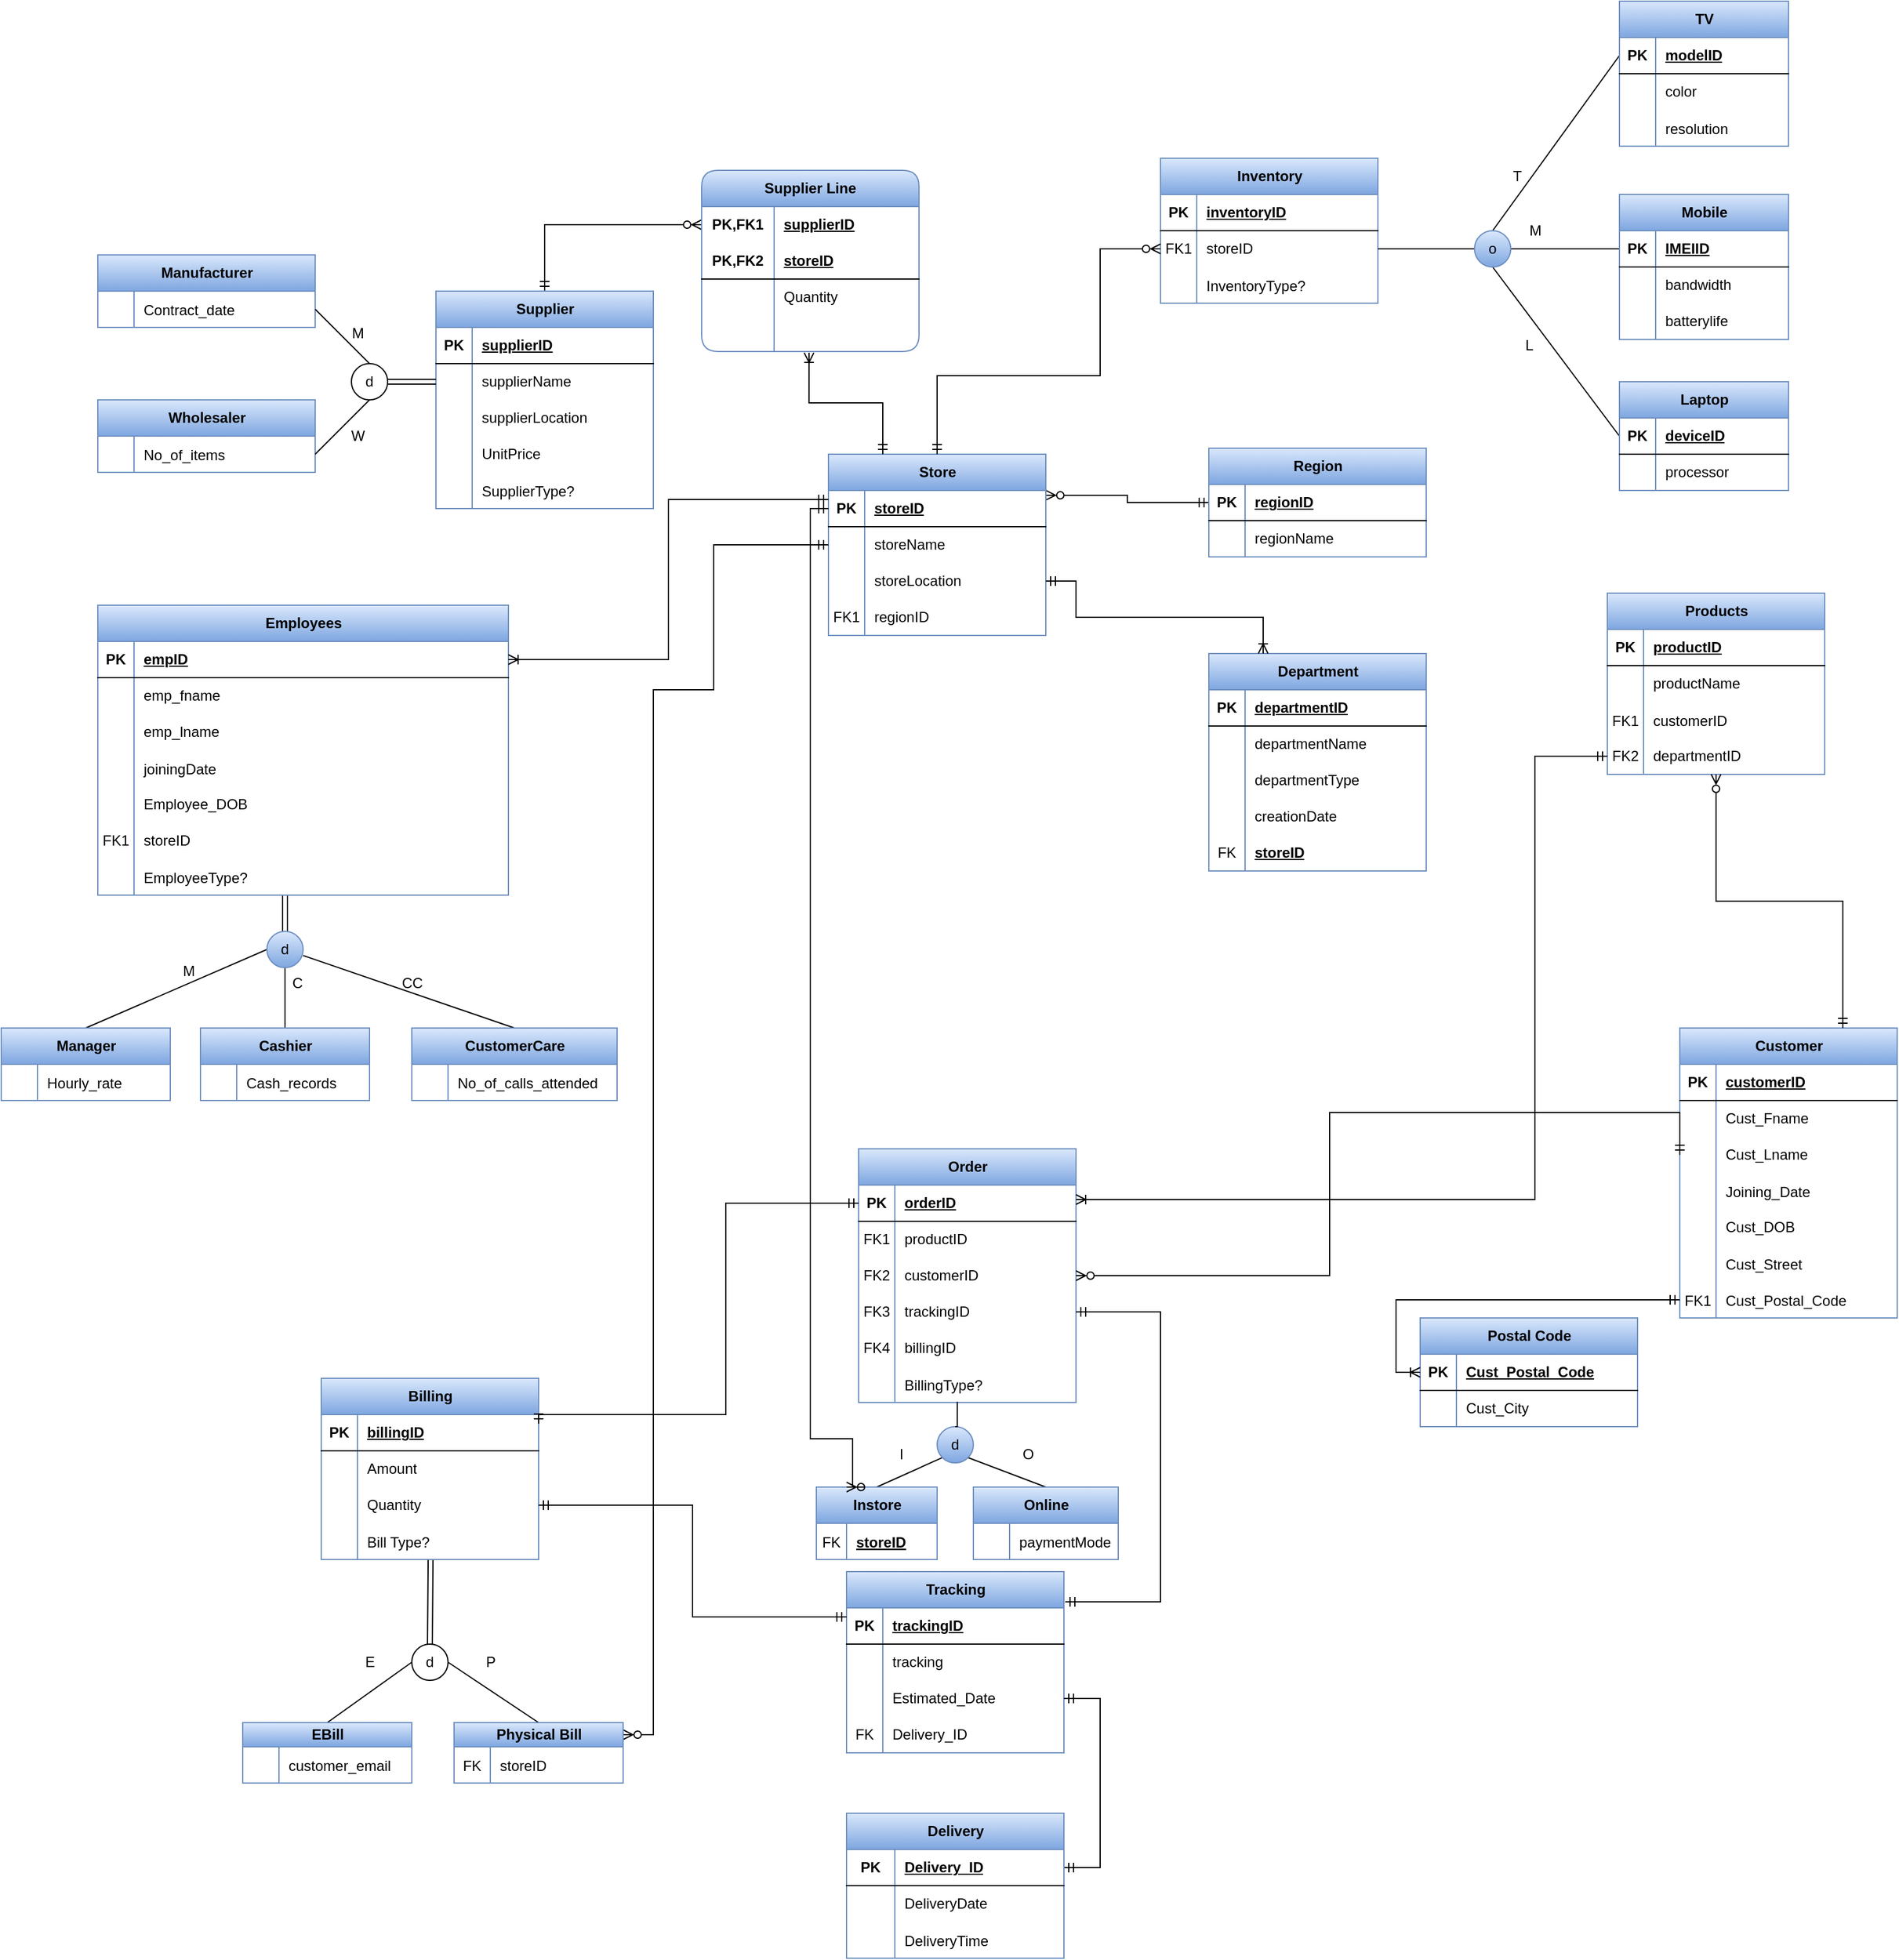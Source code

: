<mxfile version="22.0.8" type="device">
  <diagram name="Page-1" id="-KFoxts-gmvwRV3ok0JK">
    <mxGraphModel dx="806" dy="1618" grid="1" gridSize="10" guides="1" tooltips="1" connect="1" arrows="1" fold="1" page="1" pageScale="1" pageWidth="850" pageHeight="1100" math="0" shadow="0">
      <root>
        <mxCell id="0" />
        <mxCell id="1" parent="0" />
        <mxCell id="Zh6Ub3fNOoKpdQJpg5s5-39" style="edgeStyle=orthogonalEdgeStyle;rounded=0;orthogonalLoop=1;jettySize=auto;html=1;entryX=0.5;entryY=0;entryDx=0;entryDy=0;shape=link;" parent="1" source="yIXzh630-CdoirEy8PdZ-1" target="SaA6kvgiP9GIdPza79EF-1" edge="1">
          <mxGeometry relative="1" as="geometry">
            <Array as="points">
              <mxPoint x="650" y="120" />
              <mxPoint x="650" y="120" />
            </Array>
          </mxGeometry>
        </mxCell>
        <mxCell id="yIXzh630-CdoirEy8PdZ-1" value="Employees" style="shape=table;startSize=30;container=1;collapsible=1;childLayout=tableLayout;fixedRows=1;rowLines=0;fontStyle=1;align=center;resizeLast=1;html=1;fillColor=#dae8fc;gradientColor=#7ea6e0;strokeColor=#6c8ebf;" parent="1" vertex="1">
          <mxGeometry x="490" y="-70" width="340" height="240" as="geometry" />
        </mxCell>
        <mxCell id="yIXzh630-CdoirEy8PdZ-2" value="" style="shape=tableRow;horizontal=0;startSize=0;swimlaneHead=0;swimlaneBody=0;fillColor=none;collapsible=0;dropTarget=0;points=[[0,0.5],[1,0.5]];portConstraint=eastwest;top=0;left=0;right=0;bottom=1;" parent="yIXzh630-CdoirEy8PdZ-1" vertex="1">
          <mxGeometry y="30" width="340" height="30" as="geometry" />
        </mxCell>
        <mxCell id="yIXzh630-CdoirEy8PdZ-3" value="PK" style="shape=partialRectangle;connectable=0;fillColor=none;top=0;left=0;bottom=0;right=0;fontStyle=1;overflow=hidden;whiteSpace=wrap;html=1;" parent="yIXzh630-CdoirEy8PdZ-2" vertex="1">
          <mxGeometry width="30" height="30" as="geometry">
            <mxRectangle width="30" height="30" as="alternateBounds" />
          </mxGeometry>
        </mxCell>
        <mxCell id="yIXzh630-CdoirEy8PdZ-4" value="empID" style="shape=partialRectangle;connectable=0;fillColor=none;top=0;left=0;bottom=0;right=0;align=left;spacingLeft=6;fontStyle=5;overflow=hidden;whiteSpace=wrap;html=1;" parent="yIXzh630-CdoirEy8PdZ-2" vertex="1">
          <mxGeometry x="30" width="310" height="30" as="geometry">
            <mxRectangle width="310" height="30" as="alternateBounds" />
          </mxGeometry>
        </mxCell>
        <mxCell id="yIXzh630-CdoirEy8PdZ-5" value="" style="shape=tableRow;horizontal=0;startSize=0;swimlaneHead=0;swimlaneBody=0;fillColor=none;collapsible=0;dropTarget=0;points=[[0,0.5],[1,0.5]];portConstraint=eastwest;top=0;left=0;right=0;bottom=0;" parent="yIXzh630-CdoirEy8PdZ-1" vertex="1">
          <mxGeometry y="60" width="340" height="30" as="geometry" />
        </mxCell>
        <mxCell id="yIXzh630-CdoirEy8PdZ-6" value="" style="shape=partialRectangle;connectable=0;fillColor=none;top=0;left=0;bottom=0;right=0;editable=1;overflow=hidden;whiteSpace=wrap;html=1;" parent="yIXzh630-CdoirEy8PdZ-5" vertex="1">
          <mxGeometry width="30" height="30" as="geometry">
            <mxRectangle width="30" height="30" as="alternateBounds" />
          </mxGeometry>
        </mxCell>
        <mxCell id="yIXzh630-CdoirEy8PdZ-7" value="emp_fname" style="shape=partialRectangle;connectable=0;fillColor=none;top=0;left=0;bottom=0;right=0;align=left;spacingLeft=6;overflow=hidden;whiteSpace=wrap;html=1;" parent="yIXzh630-CdoirEy8PdZ-5" vertex="1">
          <mxGeometry x="30" width="310" height="30" as="geometry">
            <mxRectangle width="310" height="30" as="alternateBounds" />
          </mxGeometry>
        </mxCell>
        <mxCell id="yIXzh630-CdoirEy8PdZ-8" value="" style="shape=tableRow;horizontal=0;startSize=0;swimlaneHead=0;swimlaneBody=0;fillColor=none;collapsible=0;dropTarget=0;points=[[0,0.5],[1,0.5]];portConstraint=eastwest;top=0;left=0;right=0;bottom=0;" parent="yIXzh630-CdoirEy8PdZ-1" vertex="1">
          <mxGeometry y="90" width="340" height="30" as="geometry" />
        </mxCell>
        <mxCell id="yIXzh630-CdoirEy8PdZ-9" value="" style="shape=partialRectangle;connectable=0;fillColor=none;top=0;left=0;bottom=0;right=0;editable=1;overflow=hidden;whiteSpace=wrap;html=1;" parent="yIXzh630-CdoirEy8PdZ-8" vertex="1">
          <mxGeometry width="30" height="30" as="geometry">
            <mxRectangle width="30" height="30" as="alternateBounds" />
          </mxGeometry>
        </mxCell>
        <mxCell id="yIXzh630-CdoirEy8PdZ-10" value="emp_lname" style="shape=partialRectangle;connectable=0;fillColor=none;top=0;left=0;bottom=0;right=0;align=left;spacingLeft=6;overflow=hidden;whiteSpace=wrap;html=1;" parent="yIXzh630-CdoirEy8PdZ-8" vertex="1">
          <mxGeometry x="30" width="310" height="30" as="geometry">
            <mxRectangle width="310" height="30" as="alternateBounds" />
          </mxGeometry>
        </mxCell>
        <mxCell id="yIXzh630-CdoirEy8PdZ-14" value="" style="shape=tableRow;horizontal=0;startSize=0;swimlaneHead=0;swimlaneBody=0;fillColor=none;collapsible=0;dropTarget=0;points=[[0,0.5],[1,0.5]];portConstraint=eastwest;top=0;left=0;right=0;bottom=0;" parent="yIXzh630-CdoirEy8PdZ-1" vertex="1">
          <mxGeometry y="120" width="340" height="30" as="geometry" />
        </mxCell>
        <mxCell id="yIXzh630-CdoirEy8PdZ-15" value="" style="shape=partialRectangle;connectable=0;fillColor=none;top=0;left=0;bottom=0;right=0;editable=1;overflow=hidden;" parent="yIXzh630-CdoirEy8PdZ-14" vertex="1">
          <mxGeometry width="30" height="30" as="geometry">
            <mxRectangle width="30" height="30" as="alternateBounds" />
          </mxGeometry>
        </mxCell>
        <mxCell id="yIXzh630-CdoirEy8PdZ-16" value="joiningDate" style="shape=partialRectangle;connectable=0;fillColor=none;top=0;left=0;bottom=0;right=0;align=left;spacingLeft=6;overflow=hidden;" parent="yIXzh630-CdoirEy8PdZ-14" vertex="1">
          <mxGeometry x="30" width="310" height="30" as="geometry">
            <mxRectangle width="310" height="30" as="alternateBounds" />
          </mxGeometry>
        </mxCell>
        <mxCell id="yIXzh630-CdoirEy8PdZ-11" value="" style="shape=tableRow;horizontal=0;startSize=0;swimlaneHead=0;swimlaneBody=0;fillColor=none;collapsible=0;dropTarget=0;points=[[0,0.5],[1,0.5]];portConstraint=eastwest;top=0;left=0;right=0;bottom=0;" parent="yIXzh630-CdoirEy8PdZ-1" vertex="1">
          <mxGeometry y="150" width="340" height="30" as="geometry" />
        </mxCell>
        <mxCell id="yIXzh630-CdoirEy8PdZ-12" value="" style="shape=partialRectangle;connectable=0;fillColor=none;top=0;left=0;bottom=0;right=0;editable=1;overflow=hidden;whiteSpace=wrap;html=1;" parent="yIXzh630-CdoirEy8PdZ-11" vertex="1">
          <mxGeometry width="30" height="30" as="geometry">
            <mxRectangle width="30" height="30" as="alternateBounds" />
          </mxGeometry>
        </mxCell>
        <mxCell id="yIXzh630-CdoirEy8PdZ-13" value="Employee_DOB" style="shape=partialRectangle;connectable=0;fillColor=none;top=0;left=0;bottom=0;right=0;align=left;spacingLeft=6;overflow=hidden;whiteSpace=wrap;html=1;" parent="yIXzh630-CdoirEy8PdZ-11" vertex="1">
          <mxGeometry x="30" width="310" height="30" as="geometry">
            <mxRectangle width="310" height="30" as="alternateBounds" />
          </mxGeometry>
        </mxCell>
        <mxCell id="8jhTO22eRQBuic-ZWdtK-1" value="" style="shape=tableRow;horizontal=0;startSize=0;swimlaneHead=0;swimlaneBody=0;fillColor=none;collapsible=0;dropTarget=0;points=[[0,0.5],[1,0.5]];portConstraint=eastwest;top=0;left=0;right=0;bottom=0;" parent="yIXzh630-CdoirEy8PdZ-1" vertex="1">
          <mxGeometry y="180" width="340" height="30" as="geometry" />
        </mxCell>
        <mxCell id="8jhTO22eRQBuic-ZWdtK-2" value="FK1" style="shape=partialRectangle;connectable=0;fillColor=none;top=0;left=0;bottom=0;right=0;editable=1;overflow=hidden;whiteSpace=wrap;html=1;" parent="8jhTO22eRQBuic-ZWdtK-1" vertex="1">
          <mxGeometry width="30" height="30" as="geometry">
            <mxRectangle width="30" height="30" as="alternateBounds" />
          </mxGeometry>
        </mxCell>
        <mxCell id="8jhTO22eRQBuic-ZWdtK-3" value="storeID" style="shape=partialRectangle;connectable=0;fillColor=none;top=0;left=0;bottom=0;right=0;align=left;spacingLeft=6;overflow=hidden;whiteSpace=wrap;html=1;" parent="8jhTO22eRQBuic-ZWdtK-1" vertex="1">
          <mxGeometry x="30" width="310" height="30" as="geometry">
            <mxRectangle width="310" height="30" as="alternateBounds" />
          </mxGeometry>
        </mxCell>
        <mxCell id="l554r4--K4-3BQSaMtE3-13" value="" style="shape=tableRow;horizontal=0;startSize=0;swimlaneHead=0;swimlaneBody=0;fillColor=none;collapsible=0;dropTarget=0;points=[[0,0.5],[1,0.5]];portConstraint=eastwest;top=0;left=0;right=0;bottom=0;" parent="yIXzh630-CdoirEy8PdZ-1" vertex="1">
          <mxGeometry y="210" width="340" height="30" as="geometry" />
        </mxCell>
        <mxCell id="l554r4--K4-3BQSaMtE3-14" value="" style="shape=partialRectangle;connectable=0;fillColor=none;top=0;left=0;bottom=0;right=0;editable=1;overflow=hidden;" parent="l554r4--K4-3BQSaMtE3-13" vertex="1">
          <mxGeometry width="30" height="30" as="geometry">
            <mxRectangle width="30" height="30" as="alternateBounds" />
          </mxGeometry>
        </mxCell>
        <mxCell id="l554r4--K4-3BQSaMtE3-15" value="EmployeeType?" style="shape=partialRectangle;connectable=0;fillColor=none;top=0;left=0;bottom=0;right=0;align=left;spacingLeft=6;overflow=hidden;" parent="l554r4--K4-3BQSaMtE3-13" vertex="1">
          <mxGeometry x="30" width="310" height="30" as="geometry">
            <mxRectangle width="310" height="30" as="alternateBounds" />
          </mxGeometry>
        </mxCell>
        <mxCell id="yIXzh630-CdoirEy8PdZ-17" value="Department" style="shape=table;startSize=30;container=1;collapsible=1;childLayout=tableLayout;fixedRows=1;rowLines=0;fontStyle=1;align=center;resizeLast=1;html=1;fillColor=#dae8fc;gradientColor=#7ea6e0;strokeColor=#6c8ebf;" parent="1" vertex="1">
          <mxGeometry x="1410" y="-30" width="180" height="180" as="geometry" />
        </mxCell>
        <mxCell id="yIXzh630-CdoirEy8PdZ-18" value="" style="shape=tableRow;horizontal=0;startSize=0;swimlaneHead=0;swimlaneBody=0;fillColor=none;collapsible=0;dropTarget=0;points=[[0,0.5],[1,0.5]];portConstraint=eastwest;top=0;left=0;right=0;bottom=1;" parent="yIXzh630-CdoirEy8PdZ-17" vertex="1">
          <mxGeometry y="30" width="180" height="30" as="geometry" />
        </mxCell>
        <mxCell id="yIXzh630-CdoirEy8PdZ-19" value="PK" style="shape=partialRectangle;connectable=0;fillColor=none;top=0;left=0;bottom=0;right=0;fontStyle=1;overflow=hidden;whiteSpace=wrap;html=1;" parent="yIXzh630-CdoirEy8PdZ-18" vertex="1">
          <mxGeometry width="30" height="30" as="geometry">
            <mxRectangle width="30" height="30" as="alternateBounds" />
          </mxGeometry>
        </mxCell>
        <mxCell id="yIXzh630-CdoirEy8PdZ-20" value="departmentID" style="shape=partialRectangle;connectable=0;fillColor=none;top=0;left=0;bottom=0;right=0;align=left;spacingLeft=6;fontStyle=5;overflow=hidden;whiteSpace=wrap;html=1;" parent="yIXzh630-CdoirEy8PdZ-18" vertex="1">
          <mxGeometry x="30" width="150" height="30" as="geometry">
            <mxRectangle width="150" height="30" as="alternateBounds" />
          </mxGeometry>
        </mxCell>
        <mxCell id="yIXzh630-CdoirEy8PdZ-21" value="" style="shape=tableRow;horizontal=0;startSize=0;swimlaneHead=0;swimlaneBody=0;fillColor=none;collapsible=0;dropTarget=0;points=[[0,0.5],[1,0.5]];portConstraint=eastwest;top=0;left=0;right=0;bottom=0;" parent="yIXzh630-CdoirEy8PdZ-17" vertex="1">
          <mxGeometry y="60" width="180" height="30" as="geometry" />
        </mxCell>
        <mxCell id="yIXzh630-CdoirEy8PdZ-22" value="" style="shape=partialRectangle;connectable=0;fillColor=none;top=0;left=0;bottom=0;right=0;editable=1;overflow=hidden;whiteSpace=wrap;html=1;" parent="yIXzh630-CdoirEy8PdZ-21" vertex="1">
          <mxGeometry width="30" height="30" as="geometry">
            <mxRectangle width="30" height="30" as="alternateBounds" />
          </mxGeometry>
        </mxCell>
        <mxCell id="yIXzh630-CdoirEy8PdZ-23" value="departmentName" style="shape=partialRectangle;connectable=0;fillColor=none;top=0;left=0;bottom=0;right=0;align=left;spacingLeft=6;overflow=hidden;whiteSpace=wrap;html=1;" parent="yIXzh630-CdoirEy8PdZ-21" vertex="1">
          <mxGeometry x="30" width="150" height="30" as="geometry">
            <mxRectangle width="150" height="30" as="alternateBounds" />
          </mxGeometry>
        </mxCell>
        <mxCell id="yIXzh630-CdoirEy8PdZ-24" value="" style="shape=tableRow;horizontal=0;startSize=0;swimlaneHead=0;swimlaneBody=0;fillColor=none;collapsible=0;dropTarget=0;points=[[0,0.5],[1,0.5]];portConstraint=eastwest;top=0;left=0;right=0;bottom=0;" parent="yIXzh630-CdoirEy8PdZ-17" vertex="1">
          <mxGeometry y="90" width="180" height="30" as="geometry" />
        </mxCell>
        <mxCell id="yIXzh630-CdoirEy8PdZ-25" value="" style="shape=partialRectangle;connectable=0;fillColor=none;top=0;left=0;bottom=0;right=0;editable=1;overflow=hidden;whiteSpace=wrap;html=1;" parent="yIXzh630-CdoirEy8PdZ-24" vertex="1">
          <mxGeometry width="30" height="30" as="geometry">
            <mxRectangle width="30" height="30" as="alternateBounds" />
          </mxGeometry>
        </mxCell>
        <mxCell id="yIXzh630-CdoirEy8PdZ-26" value="departmentType" style="shape=partialRectangle;connectable=0;fillColor=none;top=0;left=0;bottom=0;right=0;align=left;spacingLeft=6;overflow=hidden;whiteSpace=wrap;html=1;" parent="yIXzh630-CdoirEy8PdZ-24" vertex="1">
          <mxGeometry x="30" width="150" height="30" as="geometry">
            <mxRectangle width="150" height="30" as="alternateBounds" />
          </mxGeometry>
        </mxCell>
        <mxCell id="yIXzh630-CdoirEy8PdZ-27" value="" style="shape=tableRow;horizontal=0;startSize=0;swimlaneHead=0;swimlaneBody=0;fillColor=none;collapsible=0;dropTarget=0;points=[[0,0.5],[1,0.5]];portConstraint=eastwest;top=0;left=0;right=0;bottom=0;" parent="yIXzh630-CdoirEy8PdZ-17" vertex="1">
          <mxGeometry y="120" width="180" height="30" as="geometry" />
        </mxCell>
        <mxCell id="yIXzh630-CdoirEy8PdZ-28" value="" style="shape=partialRectangle;connectable=0;fillColor=none;top=0;left=0;bottom=0;right=0;editable=1;overflow=hidden;whiteSpace=wrap;html=1;" parent="yIXzh630-CdoirEy8PdZ-27" vertex="1">
          <mxGeometry width="30" height="30" as="geometry">
            <mxRectangle width="30" height="30" as="alternateBounds" />
          </mxGeometry>
        </mxCell>
        <mxCell id="yIXzh630-CdoirEy8PdZ-29" value="creationDate" style="shape=partialRectangle;connectable=0;fillColor=none;top=0;left=0;bottom=0;right=0;align=left;spacingLeft=6;overflow=hidden;whiteSpace=wrap;html=1;" parent="yIXzh630-CdoirEy8PdZ-27" vertex="1">
          <mxGeometry x="30" width="150" height="30" as="geometry">
            <mxRectangle width="150" height="30" as="alternateBounds" />
          </mxGeometry>
        </mxCell>
        <mxCell id="4S1Y8zaLp0a4mYZBsPvB-1" value="" style="shape=tableRow;horizontal=0;startSize=0;swimlaneHead=0;swimlaneBody=0;fillColor=none;collapsible=0;dropTarget=0;points=[[0,0.5],[1,0.5]];portConstraint=eastwest;top=0;left=0;right=0;bottom=0;" parent="yIXzh630-CdoirEy8PdZ-17" vertex="1">
          <mxGeometry y="150" width="180" height="30" as="geometry" />
        </mxCell>
        <mxCell id="4S1Y8zaLp0a4mYZBsPvB-2" value="FK" style="shape=partialRectangle;connectable=0;fillColor=none;top=0;left=0;bottom=0;right=0;editable=1;overflow=hidden;whiteSpace=wrap;html=1;" parent="4S1Y8zaLp0a4mYZBsPvB-1" vertex="1">
          <mxGeometry width="30" height="30" as="geometry">
            <mxRectangle width="30" height="30" as="alternateBounds" />
          </mxGeometry>
        </mxCell>
        <mxCell id="4S1Y8zaLp0a4mYZBsPvB-3" value="&lt;b&gt;&lt;u&gt;storeID&lt;/u&gt;&lt;/b&gt;" style="shape=partialRectangle;connectable=0;fillColor=none;top=0;left=0;bottom=0;right=0;align=left;spacingLeft=6;overflow=hidden;whiteSpace=wrap;html=1;" parent="4S1Y8zaLp0a4mYZBsPvB-1" vertex="1">
          <mxGeometry x="30" width="150" height="30" as="geometry">
            <mxRectangle width="150" height="30" as="alternateBounds" />
          </mxGeometry>
        </mxCell>
        <mxCell id="Zh6Ub3fNOoKpdQJpg5s5-36" style="edgeStyle=orthogonalEdgeStyle;rounded=0;orthogonalLoop=1;jettySize=auto;html=1;entryX=0;entryY=0.5;entryDx=0;entryDy=0;endArrow=ERzeroToMany;endFill=0;startArrow=ERmandOne;startFill=0;" parent="1" source="yIXzh630-CdoirEy8PdZ-30" target="Zh6Ub3fNOoKpdQJpg5s5-24" edge="1">
          <mxGeometry relative="1" as="geometry" />
        </mxCell>
        <mxCell id="yIXzh630-CdoirEy8PdZ-30" value="Supplier" style="shape=table;startSize=30;container=1;collapsible=1;childLayout=tableLayout;fixedRows=1;rowLines=0;fontStyle=1;align=center;resizeLast=1;html=1;fillColor=#dae8fc;gradientColor=#7ea6e0;strokeColor=#6c8ebf;" parent="1" vertex="1">
          <mxGeometry x="770" y="-330" width="180" height="180" as="geometry" />
        </mxCell>
        <mxCell id="yIXzh630-CdoirEy8PdZ-31" value="" style="shape=tableRow;horizontal=0;startSize=0;swimlaneHead=0;swimlaneBody=0;fillColor=none;collapsible=0;dropTarget=0;points=[[0,0.5],[1,0.5]];portConstraint=eastwest;top=0;left=0;right=0;bottom=1;" parent="yIXzh630-CdoirEy8PdZ-30" vertex="1">
          <mxGeometry y="30" width="180" height="30" as="geometry" />
        </mxCell>
        <mxCell id="yIXzh630-CdoirEy8PdZ-32" value="PK" style="shape=partialRectangle;connectable=0;fillColor=none;top=0;left=0;bottom=0;right=0;fontStyle=1;overflow=hidden;whiteSpace=wrap;html=1;" parent="yIXzh630-CdoirEy8PdZ-31" vertex="1">
          <mxGeometry width="30" height="30" as="geometry">
            <mxRectangle width="30" height="30" as="alternateBounds" />
          </mxGeometry>
        </mxCell>
        <mxCell id="yIXzh630-CdoirEy8PdZ-33" value="supplierID" style="shape=partialRectangle;connectable=0;fillColor=none;top=0;left=0;bottom=0;right=0;align=left;spacingLeft=6;fontStyle=5;overflow=hidden;whiteSpace=wrap;html=1;" parent="yIXzh630-CdoirEy8PdZ-31" vertex="1">
          <mxGeometry x="30" width="150" height="30" as="geometry">
            <mxRectangle width="150" height="30" as="alternateBounds" />
          </mxGeometry>
        </mxCell>
        <mxCell id="yIXzh630-CdoirEy8PdZ-34" value="" style="shape=tableRow;horizontal=0;startSize=0;swimlaneHead=0;swimlaneBody=0;fillColor=none;collapsible=0;dropTarget=0;points=[[0,0.5],[1,0.5]];portConstraint=eastwest;top=0;left=0;right=0;bottom=0;" parent="yIXzh630-CdoirEy8PdZ-30" vertex="1">
          <mxGeometry y="60" width="180" height="30" as="geometry" />
        </mxCell>
        <mxCell id="yIXzh630-CdoirEy8PdZ-35" value="" style="shape=partialRectangle;connectable=0;fillColor=none;top=0;left=0;bottom=0;right=0;editable=1;overflow=hidden;whiteSpace=wrap;html=1;" parent="yIXzh630-CdoirEy8PdZ-34" vertex="1">
          <mxGeometry width="30" height="30" as="geometry">
            <mxRectangle width="30" height="30" as="alternateBounds" />
          </mxGeometry>
        </mxCell>
        <mxCell id="yIXzh630-CdoirEy8PdZ-36" value="supplierName" style="shape=partialRectangle;connectable=0;fillColor=none;top=0;left=0;bottom=0;right=0;align=left;spacingLeft=6;overflow=hidden;whiteSpace=wrap;html=1;" parent="yIXzh630-CdoirEy8PdZ-34" vertex="1">
          <mxGeometry x="30" width="150" height="30" as="geometry">
            <mxRectangle width="150" height="30" as="alternateBounds" />
          </mxGeometry>
        </mxCell>
        <mxCell id="yIXzh630-CdoirEy8PdZ-37" value="" style="shape=tableRow;horizontal=0;startSize=0;swimlaneHead=0;swimlaneBody=0;fillColor=none;collapsible=0;dropTarget=0;points=[[0,0.5],[1,0.5]];portConstraint=eastwest;top=0;left=0;right=0;bottom=0;" parent="yIXzh630-CdoirEy8PdZ-30" vertex="1">
          <mxGeometry y="90" width="180" height="30" as="geometry" />
        </mxCell>
        <mxCell id="yIXzh630-CdoirEy8PdZ-38" value="" style="shape=partialRectangle;connectable=0;fillColor=none;top=0;left=0;bottom=0;right=0;editable=1;overflow=hidden;whiteSpace=wrap;html=1;" parent="yIXzh630-CdoirEy8PdZ-37" vertex="1">
          <mxGeometry width="30" height="30" as="geometry">
            <mxRectangle width="30" height="30" as="alternateBounds" />
          </mxGeometry>
        </mxCell>
        <mxCell id="yIXzh630-CdoirEy8PdZ-39" value="supplierLocation" style="shape=partialRectangle;connectable=0;fillColor=none;top=0;left=0;bottom=0;right=0;align=left;spacingLeft=6;overflow=hidden;whiteSpace=wrap;html=1;" parent="yIXzh630-CdoirEy8PdZ-37" vertex="1">
          <mxGeometry x="30" width="150" height="30" as="geometry">
            <mxRectangle width="150" height="30" as="alternateBounds" />
          </mxGeometry>
        </mxCell>
        <mxCell id="yIXzh630-CdoirEy8PdZ-40" value="" style="shape=tableRow;horizontal=0;startSize=0;swimlaneHead=0;swimlaneBody=0;fillColor=none;collapsible=0;dropTarget=0;points=[[0,0.5],[1,0.5]];portConstraint=eastwest;top=0;left=0;right=0;bottom=0;" parent="yIXzh630-CdoirEy8PdZ-30" vertex="1">
          <mxGeometry y="120" width="180" height="30" as="geometry" />
        </mxCell>
        <mxCell id="yIXzh630-CdoirEy8PdZ-41" value="" style="shape=partialRectangle;connectable=0;fillColor=none;top=0;left=0;bottom=0;right=0;editable=1;overflow=hidden;whiteSpace=wrap;html=1;" parent="yIXzh630-CdoirEy8PdZ-40" vertex="1">
          <mxGeometry width="30" height="30" as="geometry">
            <mxRectangle width="30" height="30" as="alternateBounds" />
          </mxGeometry>
        </mxCell>
        <mxCell id="yIXzh630-CdoirEy8PdZ-42" value="UnitPrice" style="shape=partialRectangle;connectable=0;fillColor=none;top=0;left=0;bottom=0;right=0;align=left;spacingLeft=6;overflow=hidden;whiteSpace=wrap;html=1;" parent="yIXzh630-CdoirEy8PdZ-40" vertex="1">
          <mxGeometry x="30" width="150" height="30" as="geometry">
            <mxRectangle width="150" height="30" as="alternateBounds" />
          </mxGeometry>
        </mxCell>
        <mxCell id="Zh6Ub3fNOoKpdQJpg5s5-5" value="" style="shape=tableRow;horizontal=0;startSize=0;swimlaneHead=0;swimlaneBody=0;fillColor=none;collapsible=0;dropTarget=0;points=[[0,0.5],[1,0.5]];portConstraint=eastwest;top=0;left=0;right=0;bottom=0;" parent="yIXzh630-CdoirEy8PdZ-30" vertex="1">
          <mxGeometry y="150" width="180" height="30" as="geometry" />
        </mxCell>
        <mxCell id="Zh6Ub3fNOoKpdQJpg5s5-6" value="" style="shape=partialRectangle;connectable=0;fillColor=none;top=0;left=0;bottom=0;right=0;editable=1;overflow=hidden;" parent="Zh6Ub3fNOoKpdQJpg5s5-5" vertex="1">
          <mxGeometry width="30" height="30" as="geometry">
            <mxRectangle width="30" height="30" as="alternateBounds" />
          </mxGeometry>
        </mxCell>
        <mxCell id="Zh6Ub3fNOoKpdQJpg5s5-7" value="SupplierType?" style="shape=partialRectangle;connectable=0;fillColor=none;top=0;left=0;bottom=0;right=0;align=left;spacingLeft=6;overflow=hidden;" parent="Zh6Ub3fNOoKpdQJpg5s5-5" vertex="1">
          <mxGeometry x="30" width="150" height="30" as="geometry">
            <mxRectangle width="150" height="30" as="alternateBounds" />
          </mxGeometry>
        </mxCell>
        <mxCell id="yIXzh630-CdoirEy8PdZ-249" style="edgeStyle=orthogonalEdgeStyle;rounded=0;orthogonalLoop=1;jettySize=auto;html=1;entryX=0;entryY=0.5;entryDx=0;entryDy=0;startArrow=ERzeroToMany;startFill=0;endArrow=ERmandOne;endFill=0;exitX=1;exitY=0.133;exitDx=0;exitDy=0;exitPerimeter=0;" parent="1" source="yIXzh630-CdoirEy8PdZ-88" target="yIXzh630-CdoirEy8PdZ-101" edge="1">
          <mxGeometry relative="1" as="geometry" />
        </mxCell>
        <mxCell id="yIXzh630-CdoirEy8PdZ-87" value="Store" style="shape=table;startSize=30;container=1;collapsible=1;childLayout=tableLayout;fixedRows=1;rowLines=0;fontStyle=1;align=center;resizeLast=1;html=1;fillColor=#dae8fc;gradientColor=#7ea6e0;strokeColor=#6c8ebf;" parent="1" vertex="1">
          <mxGeometry x="1095" y="-195" width="180" height="150" as="geometry" />
        </mxCell>
        <mxCell id="yIXzh630-CdoirEy8PdZ-88" value="" style="shape=tableRow;horizontal=0;startSize=0;swimlaneHead=0;swimlaneBody=0;fillColor=none;collapsible=0;dropTarget=0;points=[[0,0.5],[1,0.5]];portConstraint=eastwest;top=0;left=0;right=0;bottom=1;" parent="yIXzh630-CdoirEy8PdZ-87" vertex="1">
          <mxGeometry y="30" width="180" height="30" as="geometry" />
        </mxCell>
        <mxCell id="yIXzh630-CdoirEy8PdZ-89" value="PK" style="shape=partialRectangle;connectable=0;fillColor=none;top=0;left=0;bottom=0;right=0;fontStyle=1;overflow=hidden;whiteSpace=wrap;html=1;" parent="yIXzh630-CdoirEy8PdZ-88" vertex="1">
          <mxGeometry width="30" height="30" as="geometry">
            <mxRectangle width="30" height="30" as="alternateBounds" />
          </mxGeometry>
        </mxCell>
        <mxCell id="yIXzh630-CdoirEy8PdZ-90" value="storeID" style="shape=partialRectangle;connectable=0;fillColor=none;top=0;left=0;bottom=0;right=0;align=left;spacingLeft=6;fontStyle=5;overflow=hidden;whiteSpace=wrap;html=1;" parent="yIXzh630-CdoirEy8PdZ-88" vertex="1">
          <mxGeometry x="30" width="150" height="30" as="geometry">
            <mxRectangle width="150" height="30" as="alternateBounds" />
          </mxGeometry>
        </mxCell>
        <mxCell id="yIXzh630-CdoirEy8PdZ-91" value="" style="shape=tableRow;horizontal=0;startSize=0;swimlaneHead=0;swimlaneBody=0;fillColor=none;collapsible=0;dropTarget=0;points=[[0,0.5],[1,0.5]];portConstraint=eastwest;top=0;left=0;right=0;bottom=0;" parent="yIXzh630-CdoirEy8PdZ-87" vertex="1">
          <mxGeometry y="60" width="180" height="30" as="geometry" />
        </mxCell>
        <mxCell id="yIXzh630-CdoirEy8PdZ-92" value="" style="shape=partialRectangle;connectable=0;fillColor=none;top=0;left=0;bottom=0;right=0;editable=1;overflow=hidden;whiteSpace=wrap;html=1;" parent="yIXzh630-CdoirEy8PdZ-91" vertex="1">
          <mxGeometry width="30" height="30" as="geometry">
            <mxRectangle width="30" height="30" as="alternateBounds" />
          </mxGeometry>
        </mxCell>
        <mxCell id="yIXzh630-CdoirEy8PdZ-93" value="storeName" style="shape=partialRectangle;connectable=0;fillColor=none;top=0;left=0;bottom=0;right=0;align=left;spacingLeft=6;overflow=hidden;whiteSpace=wrap;html=1;" parent="yIXzh630-CdoirEy8PdZ-91" vertex="1">
          <mxGeometry x="30" width="150" height="30" as="geometry">
            <mxRectangle width="150" height="30" as="alternateBounds" />
          </mxGeometry>
        </mxCell>
        <mxCell id="yIXzh630-CdoirEy8PdZ-94" value="" style="shape=tableRow;horizontal=0;startSize=0;swimlaneHead=0;swimlaneBody=0;fillColor=none;collapsible=0;dropTarget=0;points=[[0,0.5],[1,0.5]];portConstraint=eastwest;top=0;left=0;right=0;bottom=0;" parent="yIXzh630-CdoirEy8PdZ-87" vertex="1">
          <mxGeometry y="90" width="180" height="30" as="geometry" />
        </mxCell>
        <mxCell id="yIXzh630-CdoirEy8PdZ-95" value="" style="shape=partialRectangle;connectable=0;fillColor=none;top=0;left=0;bottom=0;right=0;editable=1;overflow=hidden;whiteSpace=wrap;html=1;" parent="yIXzh630-CdoirEy8PdZ-94" vertex="1">
          <mxGeometry width="30" height="30" as="geometry">
            <mxRectangle width="30" height="30" as="alternateBounds" />
          </mxGeometry>
        </mxCell>
        <mxCell id="yIXzh630-CdoirEy8PdZ-96" value="storeLocation" style="shape=partialRectangle;connectable=0;fillColor=none;top=0;left=0;bottom=0;right=0;align=left;spacingLeft=6;overflow=hidden;whiteSpace=wrap;html=1;" parent="yIXzh630-CdoirEy8PdZ-94" vertex="1">
          <mxGeometry x="30" width="150" height="30" as="geometry">
            <mxRectangle width="150" height="30" as="alternateBounds" />
          </mxGeometry>
        </mxCell>
        <mxCell id="8jhTO22eRQBuic-ZWdtK-4" value="" style="shape=tableRow;horizontal=0;startSize=0;swimlaneHead=0;swimlaneBody=0;fillColor=none;collapsible=0;dropTarget=0;points=[[0,0.5],[1,0.5]];portConstraint=eastwest;top=0;left=0;right=0;bottom=0;" parent="yIXzh630-CdoirEy8PdZ-87" vertex="1">
          <mxGeometry y="120" width="180" height="30" as="geometry" />
        </mxCell>
        <mxCell id="8jhTO22eRQBuic-ZWdtK-5" value="FK1" style="shape=partialRectangle;connectable=0;fillColor=none;top=0;left=0;bottom=0;right=0;editable=1;overflow=hidden;whiteSpace=wrap;html=1;" parent="8jhTO22eRQBuic-ZWdtK-4" vertex="1">
          <mxGeometry width="30" height="30" as="geometry">
            <mxRectangle width="30" height="30" as="alternateBounds" />
          </mxGeometry>
        </mxCell>
        <mxCell id="8jhTO22eRQBuic-ZWdtK-6" value="regionID" style="shape=partialRectangle;connectable=0;fillColor=none;top=0;left=0;bottom=0;right=0;align=left;spacingLeft=6;overflow=hidden;whiteSpace=wrap;html=1;" parent="8jhTO22eRQBuic-ZWdtK-4" vertex="1">
          <mxGeometry x="30" width="150" height="30" as="geometry">
            <mxRectangle width="150" height="30" as="alternateBounds" />
          </mxGeometry>
        </mxCell>
        <mxCell id="yIXzh630-CdoirEy8PdZ-100" value="Region" style="shape=table;startSize=30;container=1;collapsible=1;childLayout=tableLayout;fixedRows=1;rowLines=0;fontStyle=1;align=center;resizeLast=1;html=1;fillColor=#dae8fc;gradientColor=#7ea6e0;strokeColor=#6c8ebf;" parent="1" vertex="1">
          <mxGeometry x="1410" y="-200" width="180" height="90" as="geometry" />
        </mxCell>
        <mxCell id="yIXzh630-CdoirEy8PdZ-101" value="" style="shape=tableRow;horizontal=0;startSize=0;swimlaneHead=0;swimlaneBody=0;fillColor=none;collapsible=0;dropTarget=0;points=[[0,0.5],[1,0.5]];portConstraint=eastwest;top=0;left=0;right=0;bottom=1;" parent="yIXzh630-CdoirEy8PdZ-100" vertex="1">
          <mxGeometry y="30" width="180" height="30" as="geometry" />
        </mxCell>
        <mxCell id="yIXzh630-CdoirEy8PdZ-102" value="PK" style="shape=partialRectangle;connectable=0;fillColor=none;top=0;left=0;bottom=0;right=0;fontStyle=1;overflow=hidden;whiteSpace=wrap;html=1;" parent="yIXzh630-CdoirEy8PdZ-101" vertex="1">
          <mxGeometry width="30" height="30" as="geometry">
            <mxRectangle width="30" height="30" as="alternateBounds" />
          </mxGeometry>
        </mxCell>
        <mxCell id="yIXzh630-CdoirEy8PdZ-103" value="regionID" style="shape=partialRectangle;connectable=0;fillColor=none;top=0;left=0;bottom=0;right=0;align=left;spacingLeft=6;fontStyle=5;overflow=hidden;whiteSpace=wrap;html=1;" parent="yIXzh630-CdoirEy8PdZ-101" vertex="1">
          <mxGeometry x="30" width="150" height="30" as="geometry">
            <mxRectangle width="150" height="30" as="alternateBounds" />
          </mxGeometry>
        </mxCell>
        <mxCell id="yIXzh630-CdoirEy8PdZ-104" value="" style="shape=tableRow;horizontal=0;startSize=0;swimlaneHead=0;swimlaneBody=0;fillColor=none;collapsible=0;dropTarget=0;points=[[0,0.5],[1,0.5]];portConstraint=eastwest;top=0;left=0;right=0;bottom=0;" parent="yIXzh630-CdoirEy8PdZ-100" vertex="1">
          <mxGeometry y="60" width="180" height="30" as="geometry" />
        </mxCell>
        <mxCell id="yIXzh630-CdoirEy8PdZ-105" value="" style="shape=partialRectangle;connectable=0;fillColor=none;top=0;left=0;bottom=0;right=0;editable=1;overflow=hidden;whiteSpace=wrap;html=1;" parent="yIXzh630-CdoirEy8PdZ-104" vertex="1">
          <mxGeometry width="30" height="30" as="geometry">
            <mxRectangle width="30" height="30" as="alternateBounds" />
          </mxGeometry>
        </mxCell>
        <mxCell id="yIXzh630-CdoirEy8PdZ-106" value="regionName" style="shape=partialRectangle;connectable=0;fillColor=none;top=0;left=0;bottom=0;right=0;align=left;spacingLeft=6;overflow=hidden;whiteSpace=wrap;html=1;" parent="yIXzh630-CdoirEy8PdZ-104" vertex="1">
          <mxGeometry x="30" width="150" height="30" as="geometry">
            <mxRectangle width="150" height="30" as="alternateBounds" />
          </mxGeometry>
        </mxCell>
        <mxCell id="yIXzh630-CdoirEy8PdZ-113" value="Billing" style="shape=table;startSize=30;container=1;collapsible=1;childLayout=tableLayout;fixedRows=1;rowLines=0;fontStyle=1;align=center;resizeLast=1;html=1;fillColor=#dae8fc;gradientColor=#7ea6e0;strokeColor=#6c8ebf;" parent="1" vertex="1">
          <mxGeometry x="675" y="570" width="180" height="150" as="geometry" />
        </mxCell>
        <mxCell id="yIXzh630-CdoirEy8PdZ-114" value="" style="shape=tableRow;horizontal=0;startSize=0;swimlaneHead=0;swimlaneBody=0;fillColor=none;collapsible=0;dropTarget=0;points=[[0,0.5],[1,0.5]];portConstraint=eastwest;top=0;left=0;right=0;bottom=1;" parent="yIXzh630-CdoirEy8PdZ-113" vertex="1">
          <mxGeometry y="30" width="180" height="30" as="geometry" />
        </mxCell>
        <mxCell id="yIXzh630-CdoirEy8PdZ-115" value="PK" style="shape=partialRectangle;connectable=0;fillColor=none;top=0;left=0;bottom=0;right=0;fontStyle=1;overflow=hidden;whiteSpace=wrap;html=1;" parent="yIXzh630-CdoirEy8PdZ-114" vertex="1">
          <mxGeometry width="30" height="30" as="geometry">
            <mxRectangle width="30" height="30" as="alternateBounds" />
          </mxGeometry>
        </mxCell>
        <mxCell id="yIXzh630-CdoirEy8PdZ-116" value="billingID" style="shape=partialRectangle;connectable=0;fillColor=none;top=0;left=0;bottom=0;right=0;align=left;spacingLeft=6;fontStyle=5;overflow=hidden;whiteSpace=wrap;html=1;" parent="yIXzh630-CdoirEy8PdZ-114" vertex="1">
          <mxGeometry x="30" width="150" height="30" as="geometry">
            <mxRectangle width="150" height="30" as="alternateBounds" />
          </mxGeometry>
        </mxCell>
        <mxCell id="yIXzh630-CdoirEy8PdZ-117" value="" style="shape=tableRow;horizontal=0;startSize=0;swimlaneHead=0;swimlaneBody=0;fillColor=none;collapsible=0;dropTarget=0;points=[[0,0.5],[1,0.5]];portConstraint=eastwest;top=0;left=0;right=0;bottom=0;" parent="yIXzh630-CdoirEy8PdZ-113" vertex="1">
          <mxGeometry y="60" width="180" height="30" as="geometry" />
        </mxCell>
        <mxCell id="yIXzh630-CdoirEy8PdZ-118" value="" style="shape=partialRectangle;connectable=0;fillColor=none;top=0;left=0;bottom=0;right=0;editable=1;overflow=hidden;whiteSpace=wrap;html=1;" parent="yIXzh630-CdoirEy8PdZ-117" vertex="1">
          <mxGeometry width="30" height="30" as="geometry">
            <mxRectangle width="30" height="30" as="alternateBounds" />
          </mxGeometry>
        </mxCell>
        <mxCell id="yIXzh630-CdoirEy8PdZ-119" value="Amount" style="shape=partialRectangle;connectable=0;fillColor=none;top=0;left=0;bottom=0;right=0;align=left;spacingLeft=6;overflow=hidden;whiteSpace=wrap;html=1;" parent="yIXzh630-CdoirEy8PdZ-117" vertex="1">
          <mxGeometry x="30" width="150" height="30" as="geometry">
            <mxRectangle width="150" height="30" as="alternateBounds" />
          </mxGeometry>
        </mxCell>
        <mxCell id="yIXzh630-CdoirEy8PdZ-120" value="" style="shape=tableRow;horizontal=0;startSize=0;swimlaneHead=0;swimlaneBody=0;fillColor=none;collapsible=0;dropTarget=0;points=[[0,0.5],[1,0.5]];portConstraint=eastwest;top=0;left=0;right=0;bottom=0;" parent="yIXzh630-CdoirEy8PdZ-113" vertex="1">
          <mxGeometry y="90" width="180" height="30" as="geometry" />
        </mxCell>
        <mxCell id="yIXzh630-CdoirEy8PdZ-121" value="" style="shape=partialRectangle;connectable=0;fillColor=none;top=0;left=0;bottom=0;right=0;editable=1;overflow=hidden;whiteSpace=wrap;html=1;" parent="yIXzh630-CdoirEy8PdZ-120" vertex="1">
          <mxGeometry width="30" height="30" as="geometry">
            <mxRectangle width="30" height="30" as="alternateBounds" />
          </mxGeometry>
        </mxCell>
        <mxCell id="yIXzh630-CdoirEy8PdZ-122" value="Quantity" style="shape=partialRectangle;connectable=0;fillColor=none;top=0;left=0;bottom=0;right=0;align=left;spacingLeft=6;overflow=hidden;whiteSpace=wrap;html=1;" parent="yIXzh630-CdoirEy8PdZ-120" vertex="1">
          <mxGeometry x="30" width="150" height="30" as="geometry">
            <mxRectangle width="150" height="30" as="alternateBounds" />
          </mxGeometry>
        </mxCell>
        <mxCell id="l554r4--K4-3BQSaMtE3-29" value="" style="shape=tableRow;horizontal=0;startSize=0;swimlaneHead=0;swimlaneBody=0;fillColor=none;collapsible=0;dropTarget=0;points=[[0,0.5],[1,0.5]];portConstraint=eastwest;top=0;left=0;right=0;bottom=0;" parent="yIXzh630-CdoirEy8PdZ-113" vertex="1">
          <mxGeometry y="120" width="180" height="30" as="geometry" />
        </mxCell>
        <mxCell id="l554r4--K4-3BQSaMtE3-30" value="" style="shape=partialRectangle;connectable=0;fillColor=none;top=0;left=0;bottom=0;right=0;editable=1;overflow=hidden;" parent="l554r4--K4-3BQSaMtE3-29" vertex="1">
          <mxGeometry width="30" height="30" as="geometry">
            <mxRectangle width="30" height="30" as="alternateBounds" />
          </mxGeometry>
        </mxCell>
        <mxCell id="l554r4--K4-3BQSaMtE3-31" value="Bill Type?" style="shape=partialRectangle;connectable=0;fillColor=none;top=0;left=0;bottom=0;right=0;align=left;spacingLeft=6;overflow=hidden;" parent="l554r4--K4-3BQSaMtE3-29" vertex="1">
          <mxGeometry x="30" width="150" height="30" as="geometry">
            <mxRectangle width="150" height="30" as="alternateBounds" />
          </mxGeometry>
        </mxCell>
        <mxCell id="yIXzh630-CdoirEy8PdZ-139" value="Customer" style="shape=table;startSize=30;container=1;collapsible=1;childLayout=tableLayout;fixedRows=1;rowLines=0;fontStyle=1;align=center;resizeLast=1;html=1;fillColor=#dae8fc;gradientColor=#7ea6e0;strokeColor=#6c8ebf;" parent="1" vertex="1">
          <mxGeometry x="1800" y="280" width="180" height="240" as="geometry" />
        </mxCell>
        <mxCell id="yIXzh630-CdoirEy8PdZ-140" value="" style="shape=tableRow;horizontal=0;startSize=0;swimlaneHead=0;swimlaneBody=0;fillColor=none;collapsible=0;dropTarget=0;points=[[0,0.5],[1,0.5]];portConstraint=eastwest;top=0;left=0;right=0;bottom=1;" parent="yIXzh630-CdoirEy8PdZ-139" vertex="1">
          <mxGeometry y="30" width="180" height="30" as="geometry" />
        </mxCell>
        <mxCell id="yIXzh630-CdoirEy8PdZ-141" value="PK" style="shape=partialRectangle;connectable=0;fillColor=none;top=0;left=0;bottom=0;right=0;fontStyle=1;overflow=hidden;whiteSpace=wrap;html=1;" parent="yIXzh630-CdoirEy8PdZ-140" vertex="1">
          <mxGeometry width="30" height="30" as="geometry">
            <mxRectangle width="30" height="30" as="alternateBounds" />
          </mxGeometry>
        </mxCell>
        <mxCell id="yIXzh630-CdoirEy8PdZ-142" value="customerID" style="shape=partialRectangle;connectable=0;fillColor=none;top=0;left=0;bottom=0;right=0;align=left;spacingLeft=6;fontStyle=5;overflow=hidden;whiteSpace=wrap;html=1;" parent="yIXzh630-CdoirEy8PdZ-140" vertex="1">
          <mxGeometry x="30" width="150" height="30" as="geometry">
            <mxRectangle width="150" height="30" as="alternateBounds" />
          </mxGeometry>
        </mxCell>
        <mxCell id="yIXzh630-CdoirEy8PdZ-143" value="" style="shape=tableRow;horizontal=0;startSize=0;swimlaneHead=0;swimlaneBody=0;fillColor=none;collapsible=0;dropTarget=0;points=[[0,0.5],[1,0.5]];portConstraint=eastwest;top=0;left=0;right=0;bottom=0;" parent="yIXzh630-CdoirEy8PdZ-139" vertex="1">
          <mxGeometry y="60" width="180" height="30" as="geometry" />
        </mxCell>
        <mxCell id="yIXzh630-CdoirEy8PdZ-144" value="" style="shape=partialRectangle;connectable=0;fillColor=none;top=0;left=0;bottom=0;right=0;editable=1;overflow=hidden;whiteSpace=wrap;html=1;" parent="yIXzh630-CdoirEy8PdZ-143" vertex="1">
          <mxGeometry width="30" height="30" as="geometry">
            <mxRectangle width="30" height="30" as="alternateBounds" />
          </mxGeometry>
        </mxCell>
        <mxCell id="yIXzh630-CdoirEy8PdZ-145" value="Cust_Fname" style="shape=partialRectangle;connectable=0;fillColor=none;top=0;left=0;bottom=0;right=0;align=left;spacingLeft=6;overflow=hidden;whiteSpace=wrap;html=1;" parent="yIXzh630-CdoirEy8PdZ-143" vertex="1">
          <mxGeometry x="30" width="150" height="30" as="geometry">
            <mxRectangle width="150" height="30" as="alternateBounds" />
          </mxGeometry>
        </mxCell>
        <mxCell id="yIXzh630-CdoirEy8PdZ-146" value="" style="shape=tableRow;horizontal=0;startSize=0;swimlaneHead=0;swimlaneBody=0;fillColor=none;collapsible=0;dropTarget=0;points=[[0,0.5],[1,0.5]];portConstraint=eastwest;top=0;left=0;right=0;bottom=0;" parent="yIXzh630-CdoirEy8PdZ-139" vertex="1">
          <mxGeometry y="90" width="180" height="30" as="geometry" />
        </mxCell>
        <mxCell id="yIXzh630-CdoirEy8PdZ-147" value="" style="shape=partialRectangle;connectable=0;fillColor=none;top=0;left=0;bottom=0;right=0;editable=1;overflow=hidden;whiteSpace=wrap;html=1;" parent="yIXzh630-CdoirEy8PdZ-146" vertex="1">
          <mxGeometry width="30" height="30" as="geometry">
            <mxRectangle width="30" height="30" as="alternateBounds" />
          </mxGeometry>
        </mxCell>
        <mxCell id="yIXzh630-CdoirEy8PdZ-148" value="Cust_Lname" style="shape=partialRectangle;connectable=0;fillColor=none;top=0;left=0;bottom=0;right=0;align=left;spacingLeft=6;overflow=hidden;whiteSpace=wrap;html=1;" parent="yIXzh630-CdoirEy8PdZ-146" vertex="1">
          <mxGeometry x="30" width="150" height="30" as="geometry">
            <mxRectangle width="150" height="30" as="alternateBounds" />
          </mxGeometry>
        </mxCell>
        <mxCell id="yIXzh630-CdoirEy8PdZ-149" value="" style="shape=tableRow;horizontal=0;startSize=0;swimlaneHead=0;swimlaneBody=0;fillColor=none;collapsible=0;dropTarget=0;points=[[0,0.5],[1,0.5]];portConstraint=eastwest;top=0;left=0;right=0;bottom=0;" parent="yIXzh630-CdoirEy8PdZ-139" vertex="1">
          <mxGeometry y="120" width="180" height="30" as="geometry" />
        </mxCell>
        <mxCell id="yIXzh630-CdoirEy8PdZ-150" value="" style="shape=partialRectangle;connectable=0;fillColor=none;top=0;left=0;bottom=0;right=0;editable=1;overflow=hidden;" parent="yIXzh630-CdoirEy8PdZ-149" vertex="1">
          <mxGeometry width="30" height="30" as="geometry">
            <mxRectangle width="30" height="30" as="alternateBounds" />
          </mxGeometry>
        </mxCell>
        <mxCell id="yIXzh630-CdoirEy8PdZ-151" value="Joining_Date" style="shape=partialRectangle;connectable=0;fillColor=none;top=0;left=0;bottom=0;right=0;align=left;spacingLeft=6;overflow=hidden;" parent="yIXzh630-CdoirEy8PdZ-149" vertex="1">
          <mxGeometry x="30" width="150" height="30" as="geometry">
            <mxRectangle width="150" height="30" as="alternateBounds" />
          </mxGeometry>
        </mxCell>
        <mxCell id="yIXzh630-CdoirEy8PdZ-152" value="" style="shape=tableRow;horizontal=0;startSize=0;swimlaneHead=0;swimlaneBody=0;fillColor=none;collapsible=0;dropTarget=0;points=[[0,0.5],[1,0.5]];portConstraint=eastwest;top=0;left=0;right=0;bottom=0;" parent="yIXzh630-CdoirEy8PdZ-139" vertex="1">
          <mxGeometry y="150" width="180" height="30" as="geometry" />
        </mxCell>
        <mxCell id="yIXzh630-CdoirEy8PdZ-153" value="" style="shape=partialRectangle;connectable=0;fillColor=none;top=0;left=0;bottom=0;right=0;editable=1;overflow=hidden;whiteSpace=wrap;html=1;" parent="yIXzh630-CdoirEy8PdZ-152" vertex="1">
          <mxGeometry width="30" height="30" as="geometry">
            <mxRectangle width="30" height="30" as="alternateBounds" />
          </mxGeometry>
        </mxCell>
        <mxCell id="yIXzh630-CdoirEy8PdZ-154" value="Cust_DOB" style="shape=partialRectangle;connectable=0;fillColor=none;top=0;left=0;bottom=0;right=0;align=left;spacingLeft=6;overflow=hidden;whiteSpace=wrap;html=1;" parent="yIXzh630-CdoirEy8PdZ-152" vertex="1">
          <mxGeometry x="30" width="150" height="30" as="geometry">
            <mxRectangle width="150" height="30" as="alternateBounds" />
          </mxGeometry>
        </mxCell>
        <mxCell id="yIXzh630-CdoirEy8PdZ-155" value="" style="shape=tableRow;horizontal=0;startSize=0;swimlaneHead=0;swimlaneBody=0;fillColor=none;collapsible=0;dropTarget=0;points=[[0,0.5],[1,0.5]];portConstraint=eastwest;top=0;left=0;right=0;bottom=0;" parent="yIXzh630-CdoirEy8PdZ-139" vertex="1">
          <mxGeometry y="180" width="180" height="30" as="geometry" />
        </mxCell>
        <mxCell id="yIXzh630-CdoirEy8PdZ-156" value="" style="shape=partialRectangle;connectable=0;fillColor=none;top=0;left=0;bottom=0;right=0;editable=1;overflow=hidden;" parent="yIXzh630-CdoirEy8PdZ-155" vertex="1">
          <mxGeometry width="30" height="30" as="geometry">
            <mxRectangle width="30" height="30" as="alternateBounds" />
          </mxGeometry>
        </mxCell>
        <mxCell id="yIXzh630-CdoirEy8PdZ-157" value="Cust_Street" style="shape=partialRectangle;connectable=0;fillColor=none;top=0;left=0;bottom=0;right=0;align=left;spacingLeft=6;overflow=hidden;" parent="yIXzh630-CdoirEy8PdZ-155" vertex="1">
          <mxGeometry x="30" width="150" height="30" as="geometry">
            <mxRectangle width="150" height="30" as="alternateBounds" />
          </mxGeometry>
        </mxCell>
        <mxCell id="l554r4--K4-3BQSaMtE3-37" value="" style="shape=tableRow;horizontal=0;startSize=0;swimlaneHead=0;swimlaneBody=0;fillColor=none;collapsible=0;dropTarget=0;points=[[0,0.5],[1,0.5]];portConstraint=eastwest;top=0;left=0;right=0;bottom=0;" parent="yIXzh630-CdoirEy8PdZ-139" vertex="1">
          <mxGeometry y="210" width="180" height="30" as="geometry" />
        </mxCell>
        <mxCell id="l554r4--K4-3BQSaMtE3-38" value="FK1" style="shape=partialRectangle;connectable=0;fillColor=none;top=0;left=0;bottom=0;right=0;editable=1;overflow=hidden;" parent="l554r4--K4-3BQSaMtE3-37" vertex="1">
          <mxGeometry width="30" height="30" as="geometry">
            <mxRectangle width="30" height="30" as="alternateBounds" />
          </mxGeometry>
        </mxCell>
        <mxCell id="l554r4--K4-3BQSaMtE3-39" value="Cust_Postal_Code" style="shape=partialRectangle;connectable=0;fillColor=none;top=0;left=0;bottom=0;right=0;align=left;spacingLeft=6;overflow=hidden;" parent="l554r4--K4-3BQSaMtE3-37" vertex="1">
          <mxGeometry x="30" width="150" height="30" as="geometry">
            <mxRectangle width="150" height="30" as="alternateBounds" />
          </mxGeometry>
        </mxCell>
        <mxCell id="yIXzh630-CdoirEy8PdZ-158" value="Products" style="shape=table;startSize=30;container=1;collapsible=1;childLayout=tableLayout;fixedRows=1;rowLines=0;fontStyle=1;align=center;resizeLast=1;html=1;fillColor=#dae8fc;gradientColor=#7ea6e0;strokeColor=#6c8ebf;" parent="1" vertex="1">
          <mxGeometry x="1740" y="-80" width="180" height="150" as="geometry" />
        </mxCell>
        <mxCell id="yIXzh630-CdoirEy8PdZ-159" value="" style="shape=tableRow;horizontal=0;startSize=0;swimlaneHead=0;swimlaneBody=0;fillColor=none;collapsible=0;dropTarget=0;points=[[0,0.5],[1,0.5]];portConstraint=eastwest;top=0;left=0;right=0;bottom=1;" parent="yIXzh630-CdoirEy8PdZ-158" vertex="1">
          <mxGeometry y="30" width="180" height="30" as="geometry" />
        </mxCell>
        <mxCell id="yIXzh630-CdoirEy8PdZ-160" value="PK" style="shape=partialRectangle;connectable=0;fillColor=none;top=0;left=0;bottom=0;right=0;fontStyle=1;overflow=hidden;whiteSpace=wrap;html=1;" parent="yIXzh630-CdoirEy8PdZ-159" vertex="1">
          <mxGeometry width="30" height="30" as="geometry">
            <mxRectangle width="30" height="30" as="alternateBounds" />
          </mxGeometry>
        </mxCell>
        <mxCell id="yIXzh630-CdoirEy8PdZ-161" value="productID" style="shape=partialRectangle;connectable=0;fillColor=none;top=0;left=0;bottom=0;right=0;align=left;spacingLeft=6;fontStyle=5;overflow=hidden;whiteSpace=wrap;html=1;" parent="yIXzh630-CdoirEy8PdZ-159" vertex="1">
          <mxGeometry x="30" width="150" height="30" as="geometry">
            <mxRectangle width="150" height="30" as="alternateBounds" />
          </mxGeometry>
        </mxCell>
        <mxCell id="yIXzh630-CdoirEy8PdZ-162" value="" style="shape=tableRow;horizontal=0;startSize=0;swimlaneHead=0;swimlaneBody=0;fillColor=none;collapsible=0;dropTarget=0;points=[[0,0.5],[1,0.5]];portConstraint=eastwest;top=0;left=0;right=0;bottom=0;" parent="yIXzh630-CdoirEy8PdZ-158" vertex="1">
          <mxGeometry y="60" width="180" height="30" as="geometry" />
        </mxCell>
        <mxCell id="yIXzh630-CdoirEy8PdZ-163" value="" style="shape=partialRectangle;connectable=0;fillColor=none;top=0;left=0;bottom=0;right=0;editable=1;overflow=hidden;whiteSpace=wrap;html=1;" parent="yIXzh630-CdoirEy8PdZ-162" vertex="1">
          <mxGeometry width="30" height="30" as="geometry">
            <mxRectangle width="30" height="30" as="alternateBounds" />
          </mxGeometry>
        </mxCell>
        <mxCell id="yIXzh630-CdoirEy8PdZ-164" value="productName" style="shape=partialRectangle;connectable=0;fillColor=none;top=0;left=0;bottom=0;right=0;align=left;spacingLeft=6;overflow=hidden;whiteSpace=wrap;html=1;" parent="yIXzh630-CdoirEy8PdZ-162" vertex="1">
          <mxGeometry x="30" width="150" height="30" as="geometry">
            <mxRectangle width="150" height="30" as="alternateBounds" />
          </mxGeometry>
        </mxCell>
        <mxCell id="l554r4--K4-3BQSaMtE3-50" value="" style="shape=tableRow;horizontal=0;startSize=0;swimlaneHead=0;swimlaneBody=0;fillColor=none;collapsible=0;dropTarget=0;points=[[0,0.5],[1,0.5]];portConstraint=eastwest;top=0;left=0;right=0;bottom=0;" parent="yIXzh630-CdoirEy8PdZ-158" vertex="1">
          <mxGeometry y="90" width="180" height="30" as="geometry" />
        </mxCell>
        <mxCell id="l554r4--K4-3BQSaMtE3-51" value="FK1" style="shape=partialRectangle;connectable=0;fillColor=none;top=0;left=0;bottom=0;right=0;editable=1;overflow=hidden;" parent="l554r4--K4-3BQSaMtE3-50" vertex="1">
          <mxGeometry width="30" height="30" as="geometry">
            <mxRectangle width="30" height="30" as="alternateBounds" />
          </mxGeometry>
        </mxCell>
        <mxCell id="l554r4--K4-3BQSaMtE3-52" value="customerID" style="shape=partialRectangle;connectable=0;fillColor=none;top=0;left=0;bottom=0;right=0;align=left;spacingLeft=6;overflow=hidden;" parent="l554r4--K4-3BQSaMtE3-50" vertex="1">
          <mxGeometry x="30" width="150" height="30" as="geometry">
            <mxRectangle width="150" height="30" as="alternateBounds" />
          </mxGeometry>
        </mxCell>
        <mxCell id="yIXzh630-CdoirEy8PdZ-165" value="" style="shape=tableRow;horizontal=0;startSize=0;swimlaneHead=0;swimlaneBody=0;fillColor=none;collapsible=0;dropTarget=0;points=[[0,0.5],[1,0.5]];portConstraint=eastwest;top=0;left=0;right=0;bottom=0;" parent="yIXzh630-CdoirEy8PdZ-158" vertex="1">
          <mxGeometry y="120" width="180" height="30" as="geometry" />
        </mxCell>
        <mxCell id="yIXzh630-CdoirEy8PdZ-166" value="FK2" style="shape=partialRectangle;connectable=0;fillColor=none;top=0;left=0;bottom=0;right=0;editable=1;overflow=hidden;whiteSpace=wrap;html=1;" parent="yIXzh630-CdoirEy8PdZ-165" vertex="1">
          <mxGeometry width="30" height="30" as="geometry">
            <mxRectangle width="30" height="30" as="alternateBounds" />
          </mxGeometry>
        </mxCell>
        <mxCell id="yIXzh630-CdoirEy8PdZ-167" value="departmentID" style="shape=partialRectangle;connectable=0;fillColor=none;top=0;left=0;bottom=0;right=0;align=left;spacingLeft=6;overflow=hidden;whiteSpace=wrap;html=1;" parent="yIXzh630-CdoirEy8PdZ-165" vertex="1">
          <mxGeometry x="30" width="150" height="30" as="geometry">
            <mxRectangle width="150" height="30" as="alternateBounds" />
          </mxGeometry>
        </mxCell>
        <mxCell id="yIXzh630-CdoirEy8PdZ-171" value="Inventory" style="shape=table;startSize=30;container=1;collapsible=1;childLayout=tableLayout;fixedRows=1;rowLines=0;fontStyle=1;align=center;resizeLast=1;html=1;fillColor=#dae8fc;gradientColor=#7ea6e0;strokeColor=#6c8ebf;" parent="1" vertex="1">
          <mxGeometry x="1370" y="-440" width="180" height="120" as="geometry" />
        </mxCell>
        <mxCell id="yIXzh630-CdoirEy8PdZ-172" value="" style="shape=tableRow;horizontal=0;startSize=0;swimlaneHead=0;swimlaneBody=0;fillColor=none;collapsible=0;dropTarget=0;points=[[0,0.5],[1,0.5]];portConstraint=eastwest;top=0;left=0;right=0;bottom=1;" parent="yIXzh630-CdoirEy8PdZ-171" vertex="1">
          <mxGeometry y="30" width="180" height="30" as="geometry" />
        </mxCell>
        <mxCell id="yIXzh630-CdoirEy8PdZ-173" value="PK" style="shape=partialRectangle;connectable=0;fillColor=none;top=0;left=0;bottom=0;right=0;fontStyle=1;overflow=hidden;whiteSpace=wrap;html=1;" parent="yIXzh630-CdoirEy8PdZ-172" vertex="1">
          <mxGeometry width="30" height="30" as="geometry">
            <mxRectangle width="30" height="30" as="alternateBounds" />
          </mxGeometry>
        </mxCell>
        <mxCell id="yIXzh630-CdoirEy8PdZ-174" value="inventoryID" style="shape=partialRectangle;connectable=0;fillColor=none;top=0;left=0;bottom=0;right=0;align=left;spacingLeft=6;fontStyle=5;overflow=hidden;whiteSpace=wrap;html=1;" parent="yIXzh630-CdoirEy8PdZ-172" vertex="1">
          <mxGeometry x="30" width="150" height="30" as="geometry">
            <mxRectangle width="150" height="30" as="alternateBounds" />
          </mxGeometry>
        </mxCell>
        <mxCell id="yIXzh630-CdoirEy8PdZ-175" value="" style="shape=tableRow;horizontal=0;startSize=0;swimlaneHead=0;swimlaneBody=0;fillColor=none;collapsible=0;dropTarget=0;points=[[0,0.5],[1,0.5]];portConstraint=eastwest;top=0;left=0;right=0;bottom=0;" parent="yIXzh630-CdoirEy8PdZ-171" vertex="1">
          <mxGeometry y="60" width="180" height="30" as="geometry" />
        </mxCell>
        <mxCell id="yIXzh630-CdoirEy8PdZ-176" value="FK1" style="shape=partialRectangle;connectable=0;fillColor=none;top=0;left=0;bottom=0;right=0;editable=1;overflow=hidden;whiteSpace=wrap;html=1;" parent="yIXzh630-CdoirEy8PdZ-175" vertex="1">
          <mxGeometry width="30" height="30" as="geometry">
            <mxRectangle width="30" height="30" as="alternateBounds" />
          </mxGeometry>
        </mxCell>
        <mxCell id="yIXzh630-CdoirEy8PdZ-177" value="storeID" style="shape=partialRectangle;connectable=0;fillColor=none;top=0;left=0;bottom=0;right=0;align=left;spacingLeft=6;overflow=hidden;whiteSpace=wrap;html=1;" parent="yIXzh630-CdoirEy8PdZ-175" vertex="1">
          <mxGeometry x="30" width="150" height="30" as="geometry">
            <mxRectangle width="150" height="30" as="alternateBounds" />
          </mxGeometry>
        </mxCell>
        <mxCell id="l554r4--K4-3BQSaMtE3-73" value="" style="shape=tableRow;horizontal=0;startSize=0;swimlaneHead=0;swimlaneBody=0;fillColor=none;collapsible=0;dropTarget=0;points=[[0,0.5],[1,0.5]];portConstraint=eastwest;top=0;left=0;right=0;bottom=0;" parent="yIXzh630-CdoirEy8PdZ-171" vertex="1">
          <mxGeometry y="90" width="180" height="30" as="geometry" />
        </mxCell>
        <mxCell id="l554r4--K4-3BQSaMtE3-74" value="" style="shape=partialRectangle;connectable=0;fillColor=none;top=0;left=0;bottom=0;right=0;editable=1;overflow=hidden;" parent="l554r4--K4-3BQSaMtE3-73" vertex="1">
          <mxGeometry width="30" height="30" as="geometry">
            <mxRectangle width="30" height="30" as="alternateBounds" />
          </mxGeometry>
        </mxCell>
        <mxCell id="l554r4--K4-3BQSaMtE3-75" value="InventoryType?" style="shape=partialRectangle;connectable=0;fillColor=none;top=0;left=0;bottom=0;right=0;align=left;spacingLeft=6;overflow=hidden;" parent="l554r4--K4-3BQSaMtE3-73" vertex="1">
          <mxGeometry x="30" width="150" height="30" as="geometry">
            <mxRectangle width="150" height="30" as="alternateBounds" />
          </mxGeometry>
        </mxCell>
        <mxCell id="yIXzh630-CdoirEy8PdZ-210" value="Order" style="shape=table;startSize=30;container=1;collapsible=1;childLayout=tableLayout;fixedRows=1;rowLines=0;fontStyle=1;align=center;resizeLast=1;html=1;fillColor=#dae8fc;gradientColor=#7ea6e0;strokeColor=#6c8ebf;" parent="1" vertex="1">
          <mxGeometry x="1120" y="380" width="180" height="210" as="geometry" />
        </mxCell>
        <mxCell id="yIXzh630-CdoirEy8PdZ-211" value="" style="shape=tableRow;horizontal=0;startSize=0;swimlaneHead=0;swimlaneBody=0;fillColor=none;collapsible=0;dropTarget=0;points=[[0,0.5],[1,0.5]];portConstraint=eastwest;top=0;left=0;right=0;bottom=1;" parent="yIXzh630-CdoirEy8PdZ-210" vertex="1">
          <mxGeometry y="30" width="180" height="30" as="geometry" />
        </mxCell>
        <mxCell id="yIXzh630-CdoirEy8PdZ-212" value="PK" style="shape=partialRectangle;connectable=0;fillColor=none;top=0;left=0;bottom=0;right=0;fontStyle=1;overflow=hidden;whiteSpace=wrap;html=1;" parent="yIXzh630-CdoirEy8PdZ-211" vertex="1">
          <mxGeometry width="30" height="30" as="geometry">
            <mxRectangle width="30" height="30" as="alternateBounds" />
          </mxGeometry>
        </mxCell>
        <mxCell id="yIXzh630-CdoirEy8PdZ-213" value="orderID" style="shape=partialRectangle;connectable=0;fillColor=none;top=0;left=0;bottom=0;right=0;align=left;spacingLeft=6;fontStyle=5;overflow=hidden;whiteSpace=wrap;html=1;" parent="yIXzh630-CdoirEy8PdZ-211" vertex="1">
          <mxGeometry x="30" width="150" height="30" as="geometry">
            <mxRectangle width="150" height="30" as="alternateBounds" />
          </mxGeometry>
        </mxCell>
        <mxCell id="yIXzh630-CdoirEy8PdZ-214" value="" style="shape=tableRow;horizontal=0;startSize=0;swimlaneHead=0;swimlaneBody=0;fillColor=none;collapsible=0;dropTarget=0;points=[[0,0.5],[1,0.5]];portConstraint=eastwest;top=0;left=0;right=0;bottom=0;" parent="yIXzh630-CdoirEy8PdZ-210" vertex="1">
          <mxGeometry y="60" width="180" height="30" as="geometry" />
        </mxCell>
        <mxCell id="yIXzh630-CdoirEy8PdZ-215" value="FK1" style="shape=partialRectangle;connectable=0;fillColor=none;top=0;left=0;bottom=0;right=0;editable=1;overflow=hidden;whiteSpace=wrap;html=1;" parent="yIXzh630-CdoirEy8PdZ-214" vertex="1">
          <mxGeometry width="30" height="30" as="geometry">
            <mxRectangle width="30" height="30" as="alternateBounds" />
          </mxGeometry>
        </mxCell>
        <mxCell id="yIXzh630-CdoirEy8PdZ-216" value="productID" style="shape=partialRectangle;connectable=0;fillColor=none;top=0;left=0;bottom=0;right=0;align=left;spacingLeft=6;overflow=hidden;whiteSpace=wrap;html=1;" parent="yIXzh630-CdoirEy8PdZ-214" vertex="1">
          <mxGeometry x="30" width="150" height="30" as="geometry">
            <mxRectangle width="150" height="30" as="alternateBounds" />
          </mxGeometry>
        </mxCell>
        <mxCell id="SaA6kvgiP9GIdPza79EF-88" value="" style="shape=tableRow;horizontal=0;startSize=0;swimlaneHead=0;swimlaneBody=0;fillColor=none;collapsible=0;dropTarget=0;points=[[0,0.5],[1,0.5]];portConstraint=eastwest;top=0;left=0;right=0;bottom=0;" parent="yIXzh630-CdoirEy8PdZ-210" vertex="1">
          <mxGeometry y="90" width="180" height="30" as="geometry" />
        </mxCell>
        <mxCell id="SaA6kvgiP9GIdPza79EF-89" value="FK2" style="shape=partialRectangle;connectable=0;fillColor=none;top=0;left=0;bottom=0;right=0;editable=1;overflow=hidden;whiteSpace=wrap;html=1;" parent="SaA6kvgiP9GIdPza79EF-88" vertex="1">
          <mxGeometry width="30" height="30" as="geometry">
            <mxRectangle width="30" height="30" as="alternateBounds" />
          </mxGeometry>
        </mxCell>
        <mxCell id="SaA6kvgiP9GIdPza79EF-90" value="customerID" style="shape=partialRectangle;connectable=0;fillColor=none;top=0;left=0;bottom=0;right=0;align=left;spacingLeft=6;overflow=hidden;whiteSpace=wrap;html=1;" parent="SaA6kvgiP9GIdPza79EF-88" vertex="1">
          <mxGeometry x="30" width="150" height="30" as="geometry">
            <mxRectangle width="150" height="30" as="alternateBounds" />
          </mxGeometry>
        </mxCell>
        <mxCell id="8jhTO22eRQBuic-ZWdtK-7" value="" style="shape=tableRow;horizontal=0;startSize=0;swimlaneHead=0;swimlaneBody=0;fillColor=none;collapsible=0;dropTarget=0;points=[[0,0.5],[1,0.5]];portConstraint=eastwest;top=0;left=0;right=0;bottom=0;" parent="yIXzh630-CdoirEy8PdZ-210" vertex="1">
          <mxGeometry y="120" width="180" height="30" as="geometry" />
        </mxCell>
        <mxCell id="8jhTO22eRQBuic-ZWdtK-8" value="FK3" style="shape=partialRectangle;connectable=0;fillColor=none;top=0;left=0;bottom=0;right=0;editable=1;overflow=hidden;whiteSpace=wrap;html=1;" parent="8jhTO22eRQBuic-ZWdtK-7" vertex="1">
          <mxGeometry width="30" height="30" as="geometry">
            <mxRectangle width="30" height="30" as="alternateBounds" />
          </mxGeometry>
        </mxCell>
        <mxCell id="8jhTO22eRQBuic-ZWdtK-9" value="trackingID" style="shape=partialRectangle;connectable=0;fillColor=none;top=0;left=0;bottom=0;right=0;align=left;spacingLeft=6;overflow=hidden;whiteSpace=wrap;html=1;" parent="8jhTO22eRQBuic-ZWdtK-7" vertex="1">
          <mxGeometry x="30" width="150" height="30" as="geometry">
            <mxRectangle width="150" height="30" as="alternateBounds" />
          </mxGeometry>
        </mxCell>
        <mxCell id="8jhTO22eRQBuic-ZWdtK-10" value="" style="shape=tableRow;horizontal=0;startSize=0;swimlaneHead=0;swimlaneBody=0;fillColor=none;collapsible=0;dropTarget=0;points=[[0,0.5],[1,0.5]];portConstraint=eastwest;top=0;left=0;right=0;bottom=0;" parent="yIXzh630-CdoirEy8PdZ-210" vertex="1">
          <mxGeometry y="150" width="180" height="30" as="geometry" />
        </mxCell>
        <mxCell id="8jhTO22eRQBuic-ZWdtK-11" value="FK4" style="shape=partialRectangle;connectable=0;fillColor=none;top=0;left=0;bottom=0;right=0;editable=1;overflow=hidden;whiteSpace=wrap;html=1;" parent="8jhTO22eRQBuic-ZWdtK-10" vertex="1">
          <mxGeometry width="30" height="30" as="geometry">
            <mxRectangle width="30" height="30" as="alternateBounds" />
          </mxGeometry>
        </mxCell>
        <mxCell id="8jhTO22eRQBuic-ZWdtK-12" value="billingID" style="shape=partialRectangle;connectable=0;fillColor=none;top=0;left=0;bottom=0;right=0;align=left;spacingLeft=6;overflow=hidden;whiteSpace=wrap;html=1;" parent="8jhTO22eRQBuic-ZWdtK-10" vertex="1">
          <mxGeometry x="30" width="150" height="30" as="geometry">
            <mxRectangle width="150" height="30" as="alternateBounds" />
          </mxGeometry>
        </mxCell>
        <mxCell id="l554r4--K4-3BQSaMtE3-43" value="" style="shape=tableRow;horizontal=0;startSize=0;swimlaneHead=0;swimlaneBody=0;fillColor=none;collapsible=0;dropTarget=0;points=[[0,0.5],[1,0.5]];portConstraint=eastwest;top=0;left=0;right=0;bottom=0;" parent="yIXzh630-CdoirEy8PdZ-210" vertex="1">
          <mxGeometry y="180" width="180" height="30" as="geometry" />
        </mxCell>
        <mxCell id="l554r4--K4-3BQSaMtE3-44" value="" style="shape=partialRectangle;connectable=0;fillColor=none;top=0;left=0;bottom=0;right=0;editable=1;overflow=hidden;" parent="l554r4--K4-3BQSaMtE3-43" vertex="1">
          <mxGeometry width="30" height="30" as="geometry">
            <mxRectangle width="30" height="30" as="alternateBounds" />
          </mxGeometry>
        </mxCell>
        <mxCell id="l554r4--K4-3BQSaMtE3-45" value="BillingType?" style="shape=partialRectangle;connectable=0;fillColor=none;top=0;left=0;bottom=0;right=0;align=left;spacingLeft=6;overflow=hidden;" parent="l554r4--K4-3BQSaMtE3-43" vertex="1">
          <mxGeometry x="30" width="150" height="30" as="geometry">
            <mxRectangle width="150" height="30" as="alternateBounds" />
          </mxGeometry>
        </mxCell>
        <mxCell id="yIXzh630-CdoirEy8PdZ-223" value="Tracking" style="shape=table;startSize=30;container=1;collapsible=1;childLayout=tableLayout;fixedRows=1;rowLines=0;fontStyle=1;align=center;resizeLast=1;html=1;fillColor=#dae8fc;gradientColor=#7ea6e0;strokeColor=#6c8ebf;" parent="1" vertex="1">
          <mxGeometry x="1110" y="730" width="180" height="150" as="geometry" />
        </mxCell>
        <mxCell id="yIXzh630-CdoirEy8PdZ-224" value="" style="shape=tableRow;horizontal=0;startSize=0;swimlaneHead=0;swimlaneBody=0;fillColor=none;collapsible=0;dropTarget=0;points=[[0,0.5],[1,0.5]];portConstraint=eastwest;top=0;left=0;right=0;bottom=1;" parent="yIXzh630-CdoirEy8PdZ-223" vertex="1">
          <mxGeometry y="30" width="180" height="30" as="geometry" />
        </mxCell>
        <mxCell id="yIXzh630-CdoirEy8PdZ-225" value="PK" style="shape=partialRectangle;connectable=0;fillColor=none;top=0;left=0;bottom=0;right=0;fontStyle=1;overflow=hidden;whiteSpace=wrap;html=1;" parent="yIXzh630-CdoirEy8PdZ-224" vertex="1">
          <mxGeometry width="30" height="30" as="geometry">
            <mxRectangle width="30" height="30" as="alternateBounds" />
          </mxGeometry>
        </mxCell>
        <mxCell id="yIXzh630-CdoirEy8PdZ-226" value="trackingID" style="shape=partialRectangle;connectable=0;fillColor=none;top=0;left=0;bottom=0;right=0;align=left;spacingLeft=6;fontStyle=5;overflow=hidden;whiteSpace=wrap;html=1;" parent="yIXzh630-CdoirEy8PdZ-224" vertex="1">
          <mxGeometry x="30" width="150" height="30" as="geometry">
            <mxRectangle width="150" height="30" as="alternateBounds" />
          </mxGeometry>
        </mxCell>
        <mxCell id="yIXzh630-CdoirEy8PdZ-227" value="" style="shape=tableRow;horizontal=0;startSize=0;swimlaneHead=0;swimlaneBody=0;fillColor=none;collapsible=0;dropTarget=0;points=[[0,0.5],[1,0.5]];portConstraint=eastwest;top=0;left=0;right=0;bottom=0;" parent="yIXzh630-CdoirEy8PdZ-223" vertex="1">
          <mxGeometry y="60" width="180" height="30" as="geometry" />
        </mxCell>
        <mxCell id="yIXzh630-CdoirEy8PdZ-228" value="" style="shape=partialRectangle;connectable=0;fillColor=none;top=0;left=0;bottom=0;right=0;editable=1;overflow=hidden;whiteSpace=wrap;html=1;" parent="yIXzh630-CdoirEy8PdZ-227" vertex="1">
          <mxGeometry width="30" height="30" as="geometry">
            <mxRectangle width="30" height="30" as="alternateBounds" />
          </mxGeometry>
        </mxCell>
        <mxCell id="yIXzh630-CdoirEy8PdZ-229" value="tracking" style="shape=partialRectangle;connectable=0;fillColor=none;top=0;left=0;bottom=0;right=0;align=left;spacingLeft=6;overflow=hidden;whiteSpace=wrap;html=1;" parent="yIXzh630-CdoirEy8PdZ-227" vertex="1">
          <mxGeometry x="30" width="150" height="30" as="geometry">
            <mxRectangle width="150" height="30" as="alternateBounds" />
          </mxGeometry>
        </mxCell>
        <mxCell id="yIXzh630-CdoirEy8PdZ-230" value="" style="shape=tableRow;horizontal=0;startSize=0;swimlaneHead=0;swimlaneBody=0;fillColor=none;collapsible=0;dropTarget=0;points=[[0,0.5],[1,0.5]];portConstraint=eastwest;top=0;left=0;right=0;bottom=0;" parent="yIXzh630-CdoirEy8PdZ-223" vertex="1">
          <mxGeometry y="90" width="180" height="30" as="geometry" />
        </mxCell>
        <mxCell id="yIXzh630-CdoirEy8PdZ-231" value="" style="shape=partialRectangle;connectable=0;fillColor=none;top=0;left=0;bottom=0;right=0;editable=1;overflow=hidden;whiteSpace=wrap;html=1;" parent="yIXzh630-CdoirEy8PdZ-230" vertex="1">
          <mxGeometry width="30" height="30" as="geometry">
            <mxRectangle width="30" height="30" as="alternateBounds" />
          </mxGeometry>
        </mxCell>
        <mxCell id="yIXzh630-CdoirEy8PdZ-232" value="Estimated_Date" style="shape=partialRectangle;connectable=0;fillColor=none;top=0;left=0;bottom=0;right=0;align=left;spacingLeft=6;overflow=hidden;whiteSpace=wrap;html=1;" parent="yIXzh630-CdoirEy8PdZ-230" vertex="1">
          <mxGeometry x="30" width="150" height="30" as="geometry">
            <mxRectangle width="150" height="30" as="alternateBounds" />
          </mxGeometry>
        </mxCell>
        <mxCell id="8jhTO22eRQBuic-ZWdtK-14" value="" style="shape=tableRow;horizontal=0;startSize=0;swimlaneHead=0;swimlaneBody=0;fillColor=none;collapsible=0;dropTarget=0;points=[[0,0.5],[1,0.5]];portConstraint=eastwest;top=0;left=0;right=0;bottom=0;" parent="yIXzh630-CdoirEy8PdZ-223" vertex="1">
          <mxGeometry y="120" width="180" height="30" as="geometry" />
        </mxCell>
        <mxCell id="8jhTO22eRQBuic-ZWdtK-15" value="FK" style="shape=partialRectangle;connectable=0;fillColor=none;top=0;left=0;bottom=0;right=0;editable=1;overflow=hidden;whiteSpace=wrap;html=1;" parent="8jhTO22eRQBuic-ZWdtK-14" vertex="1">
          <mxGeometry width="30" height="30" as="geometry">
            <mxRectangle width="30" height="30" as="alternateBounds" />
          </mxGeometry>
        </mxCell>
        <mxCell id="8jhTO22eRQBuic-ZWdtK-16" value="Delivery_ID" style="shape=partialRectangle;connectable=0;fillColor=none;top=0;left=0;bottom=0;right=0;align=left;spacingLeft=6;overflow=hidden;whiteSpace=wrap;html=1;" parent="8jhTO22eRQBuic-ZWdtK-14" vertex="1">
          <mxGeometry x="30" width="150" height="30" as="geometry">
            <mxRectangle width="150" height="30" as="alternateBounds" />
          </mxGeometry>
        </mxCell>
        <mxCell id="i691TJf1-9J38CwhWfrs-3" value="" style="edgeStyle=orthogonalEdgeStyle;fontSize=12;html=1;endArrow=ERmandOne;startArrow=ERmandOne;rounded=0;exitX=1;exitY=0.25;exitDx=0;exitDy=0;entryX=0;entryY=0.5;entryDx=0;entryDy=0;" parent="1" source="yIXzh630-CdoirEy8PdZ-113" target="yIXzh630-CdoirEy8PdZ-211" edge="1">
          <mxGeometry width="100" height="100" relative="1" as="geometry">
            <mxPoint x="1050" y="580" as="sourcePoint" />
            <mxPoint x="980" y="440" as="targetPoint" />
            <Array as="points">
              <mxPoint x="1010" y="600" />
              <mxPoint x="1010" y="425" />
            </Array>
          </mxGeometry>
        </mxCell>
        <mxCell id="i691TJf1-9J38CwhWfrs-4" value="" style="fontSize=12;html=1;endArrow=ERoneToMany;startArrow=ERmandOne;rounded=0;entryX=1;entryY=0.5;entryDx=0;entryDy=0;exitX=0;exitY=0.25;exitDx=0;exitDy=0;edgeStyle=orthogonalEdgeStyle;" parent="1" source="yIXzh630-CdoirEy8PdZ-87" target="yIXzh630-CdoirEy8PdZ-2" edge="1">
          <mxGeometry width="100" height="100" relative="1" as="geometry">
            <mxPoint x="1090" y="180" as="sourcePoint" />
            <mxPoint x="1070" y="110" as="targetPoint" />
          </mxGeometry>
        </mxCell>
        <mxCell id="i691TJf1-9J38CwhWfrs-5" value="" style="edgeStyle=orthogonalEdgeStyle;fontSize=12;html=1;endArrow=ERmandOne;startArrow=ERoneToMany;rounded=0;exitX=0.25;exitY=0;exitDx=0;exitDy=0;entryX=1;entryY=0.5;entryDx=0;entryDy=0;startFill=0;endFill=0;" parent="1" source="yIXzh630-CdoirEy8PdZ-17" target="yIXzh630-CdoirEy8PdZ-94" edge="1">
          <mxGeometry width="100" height="100" relative="1" as="geometry">
            <mxPoint x="1275" y="210" as="sourcePoint" />
            <mxPoint x="1365" y="125" as="targetPoint" />
            <Array as="points">
              <mxPoint x="1455" y="-60" />
              <mxPoint x="1300" y="-60" />
              <mxPoint x="1300" y="-90" />
            </Array>
          </mxGeometry>
        </mxCell>
        <mxCell id="i691TJf1-9J38CwhWfrs-15" value="" style="edgeStyle=elbowEdgeStyle;fontSize=12;html=1;endArrow=ERoneToMany;startArrow=ERmandOne;rounded=0;exitX=0;exitY=0.5;exitDx=0;exitDy=0;entryX=1;entryY=0.2;entryDx=0;entryDy=0;entryPerimeter=0;" parent="1" source="yIXzh630-CdoirEy8PdZ-165" target="yIXzh630-CdoirEy8PdZ-210" edge="1">
          <mxGeometry width="100" height="100" relative="1" as="geometry">
            <mxPoint x="1405" y="320" as="sourcePoint" />
            <mxPoint x="1295" y="495" as="targetPoint" />
            <Array as="points">
              <mxPoint x="1680" y="290" />
            </Array>
          </mxGeometry>
        </mxCell>
        <mxCell id="i691TJf1-9J38CwhWfrs-16" value="" style="edgeStyle=orthogonalEdgeStyle;fontSize=12;html=1;endArrow=ERzeroToMany;startArrow=ERmandOne;rounded=0;entryX=0;entryY=0.5;entryDx=0;entryDy=0;exitX=0.5;exitY=0;exitDx=0;exitDy=0;" parent="1" source="yIXzh630-CdoirEy8PdZ-87" target="yIXzh630-CdoirEy8PdZ-175" edge="1">
          <mxGeometry width="100" height="100" relative="1" as="geometry">
            <mxPoint x="1140" y="-50" as="sourcePoint" />
            <mxPoint x="1240" y="-150" as="targetPoint" />
            <Array as="points">
              <mxPoint x="1185" y="-260" />
              <mxPoint x="1320" y="-260" />
              <mxPoint x="1320" y="-365" />
            </Array>
          </mxGeometry>
        </mxCell>
        <mxCell id="i691TJf1-9J38CwhWfrs-20" value="" style="edgeStyle=orthogonalEdgeStyle;fontSize=12;html=1;endArrow=ERmandOne;startArrow=ERzeroToMany;rounded=0;exitX=1;exitY=0.5;exitDx=0;exitDy=0;entryX=0;entryY=0.5;entryDx=0;entryDy=0;endFill=0;startFill=0;" parent="1" source="SaA6kvgiP9GIdPza79EF-88" target="yIXzh630-CdoirEy8PdZ-146" edge="1">
          <mxGeometry width="100" height="100" relative="1" as="geometry">
            <mxPoint x="1280" y="620" as="sourcePoint" />
            <mxPoint x="1360" y="500" as="targetPoint" />
            <Array as="points">
              <mxPoint x="1510" y="485" />
              <mxPoint x="1510" y="350" />
              <mxPoint x="1800" y="350" />
            </Array>
          </mxGeometry>
        </mxCell>
        <mxCell id="i691TJf1-9J38CwhWfrs-21" value="" style="edgeStyle=orthogonalEdgeStyle;fontSize=12;html=1;endArrow=ERmandOne;startArrow=ERmandOne;rounded=0;entryX=1;entryY=0.5;entryDx=0;entryDy=0;exitX=1;exitY=0.5;exitDx=0;exitDy=0;" parent="1" source="yIXzh630-CdoirEy8PdZ-237" target="yIXzh630-CdoirEy8PdZ-230" edge="1">
          <mxGeometry width="100" height="100" relative="1" as="geometry">
            <mxPoint x="1380" y="1005" as="sourcePoint" />
            <mxPoint x="1320" y="900" as="targetPoint" />
            <Array as="points">
              <mxPoint x="1320" y="975" />
              <mxPoint x="1320" y="835" />
            </Array>
          </mxGeometry>
        </mxCell>
        <mxCell id="i691TJf1-9J38CwhWfrs-23" value="" style="edgeStyle=orthogonalEdgeStyle;fontSize=12;html=1;endArrow=ERmandOne;startArrow=ERmandOne;rounded=0;entryX=1;entryY=0.5;entryDx=0;entryDy=0;exitX=0;exitY=0.25;exitDx=0;exitDy=0;" parent="1" source="yIXzh630-CdoirEy8PdZ-223" target="yIXzh630-CdoirEy8PdZ-120" edge="1">
          <mxGeometry width="100" height="100" relative="1" as="geometry">
            <mxPoint x="990" y="815" as="sourcePoint" />
            <mxPoint x="1030" y="685" as="targetPoint" />
          </mxGeometry>
        </mxCell>
        <mxCell id="i691TJf1-9J38CwhWfrs-24" value="" style="edgeStyle=elbowEdgeStyle;fontSize=12;html=1;endArrow=ERzeroToMany;startArrow=ERmandOne;rounded=0;exitX=0.75;exitY=0;exitDx=0;exitDy=0;endFill=0;elbow=vertical;" parent="1" source="yIXzh630-CdoirEy8PdZ-139" target="yIXzh630-CdoirEy8PdZ-165" edge="1">
          <mxGeometry width="100" height="100" relative="1" as="geometry">
            <mxPoint x="1520" y="440" as="sourcePoint" />
            <mxPoint x="1481.9" y="352.01" as="targetPoint" />
          </mxGeometry>
        </mxCell>
        <mxCell id="SaA6kvgiP9GIdPza79EF-103" style="rounded=0;orthogonalLoop=1;jettySize=auto;html=1;exitX=0;exitY=0.5;exitDx=0;exitDy=0;entryX=0.5;entryY=0;entryDx=0;entryDy=0;endArrow=none;endFill=0;" parent="1" source="SaA6kvgiP9GIdPza79EF-1" target="NIgash7V97W-WwAtntHY-9" edge="1">
          <mxGeometry relative="1" as="geometry">
            <mxPoint x="450" y="275" as="targetPoint" />
            <mxPoint x="590" y="220" as="sourcePoint" />
          </mxGeometry>
        </mxCell>
        <mxCell id="SaA6kvgiP9GIdPza79EF-104" style="rounded=0;orthogonalLoop=1;jettySize=auto;html=1;exitX=1;exitY=0.5;exitDx=0;exitDy=0;entryX=0.5;entryY=0;entryDx=0;entryDy=0;endArrow=none;endFill=0;" parent="1" target="SaA6kvgiP9GIdPza79EF-30" edge="1">
          <mxGeometry relative="1" as="geometry">
            <mxPoint x="660" y="220" as="sourcePoint" />
          </mxGeometry>
        </mxCell>
        <mxCell id="SaA6kvgiP9GIdPza79EF-105" style="rounded=0;orthogonalLoop=1;jettySize=auto;html=1;exitX=0.5;exitY=1;exitDx=0;exitDy=0;entryX=0.5;entryY=0;entryDx=0;entryDy=0;endArrow=none;endFill=0;" parent="1" source="SaA6kvgiP9GIdPza79EF-1" target="SaA6kvgiP9GIdPza79EF-23" edge="1">
          <mxGeometry relative="1" as="geometry">
            <mxPoint x="645" y="235" as="sourcePoint" />
          </mxGeometry>
        </mxCell>
        <mxCell id="SaA6kvgiP9GIdPza79EF-1" value="d" style="ellipse;whiteSpace=wrap;html=1;fillColor=#dae8fc;gradientColor=#7ea6e0;strokeColor=#6c8ebf;" parent="1" vertex="1">
          <mxGeometry x="630" y="200" width="30" height="30" as="geometry" />
        </mxCell>
        <mxCell id="SaA6kvgiP9GIdPza79EF-23" value="Cashier" style="shape=table;startSize=30;container=1;collapsible=1;childLayout=tableLayout;fixedRows=1;rowLines=0;fontStyle=1;align=center;resizeLast=1;html=1;fillColor=#dae8fc;gradientColor=#7ea6e0;strokeColor=#6c8ebf;" parent="1" vertex="1">
          <mxGeometry x="575" y="280" width="140" height="60" as="geometry" />
        </mxCell>
        <mxCell id="SaA6kvgiP9GIdPza79EF-27" value="" style="shape=tableRow;horizontal=0;startSize=0;swimlaneHead=0;swimlaneBody=0;fillColor=none;collapsible=0;dropTarget=0;points=[[0,0.5],[1,0.5]];portConstraint=eastwest;top=0;left=0;right=0;bottom=0;" parent="SaA6kvgiP9GIdPza79EF-23" vertex="1">
          <mxGeometry y="30" width="140" height="30" as="geometry" />
        </mxCell>
        <mxCell id="SaA6kvgiP9GIdPza79EF-28" value="" style="shape=partialRectangle;connectable=0;fillColor=none;top=0;left=0;bottom=0;right=0;editable=1;overflow=hidden;" parent="SaA6kvgiP9GIdPza79EF-27" vertex="1">
          <mxGeometry width="30" height="30" as="geometry">
            <mxRectangle width="30" height="30" as="alternateBounds" />
          </mxGeometry>
        </mxCell>
        <mxCell id="SaA6kvgiP9GIdPza79EF-29" value="Cash_records" style="shape=partialRectangle;connectable=0;fillColor=none;top=0;left=0;bottom=0;right=0;align=left;spacingLeft=6;overflow=hidden;" parent="SaA6kvgiP9GIdPza79EF-27" vertex="1">
          <mxGeometry x="30" width="110" height="30" as="geometry">
            <mxRectangle width="110" height="30" as="alternateBounds" />
          </mxGeometry>
        </mxCell>
        <mxCell id="SaA6kvgiP9GIdPza79EF-30" value="CustomerCare" style="shape=table;startSize=30;container=1;collapsible=1;childLayout=tableLayout;fixedRows=1;rowLines=0;fontStyle=1;align=center;resizeLast=1;html=1;fillColor=#dae8fc;gradientColor=#7ea6e0;strokeColor=#6c8ebf;" parent="1" vertex="1">
          <mxGeometry x="750" y="280" width="170" height="60" as="geometry" />
        </mxCell>
        <mxCell id="SaA6kvgiP9GIdPza79EF-34" value="" style="shape=tableRow;horizontal=0;startSize=0;swimlaneHead=0;swimlaneBody=0;fillColor=none;collapsible=0;dropTarget=0;points=[[0,0.5],[1,0.5]];portConstraint=eastwest;top=0;left=0;right=0;bottom=0;" parent="SaA6kvgiP9GIdPza79EF-30" vertex="1">
          <mxGeometry y="30" width="170" height="30" as="geometry" />
        </mxCell>
        <mxCell id="SaA6kvgiP9GIdPza79EF-35" value="" style="shape=partialRectangle;connectable=0;fillColor=none;top=0;left=0;bottom=0;right=0;editable=1;overflow=hidden;" parent="SaA6kvgiP9GIdPza79EF-34" vertex="1">
          <mxGeometry width="30" height="30" as="geometry">
            <mxRectangle width="30" height="30" as="alternateBounds" />
          </mxGeometry>
        </mxCell>
        <mxCell id="SaA6kvgiP9GIdPza79EF-36" value="No_of_calls_attended" style="shape=partialRectangle;connectable=0;fillColor=none;top=0;left=0;bottom=0;right=0;align=left;spacingLeft=6;overflow=hidden;" parent="SaA6kvgiP9GIdPza79EF-34" vertex="1">
          <mxGeometry x="30" width="140" height="30" as="geometry">
            <mxRectangle width="140" height="30" as="alternateBounds" />
          </mxGeometry>
        </mxCell>
        <mxCell id="SaA6kvgiP9GIdPza79EF-49" value="Manufacturer" style="shape=table;startSize=30;container=1;collapsible=1;childLayout=tableLayout;fixedRows=1;rowLines=0;fontStyle=1;align=center;resizeLast=1;html=1;fillColor=#dae8fc;gradientColor=#7ea6e0;strokeColor=#6c8ebf;" parent="1" vertex="1">
          <mxGeometry x="490" y="-360" width="180" height="60" as="geometry" />
        </mxCell>
        <mxCell id="SaA6kvgiP9GIdPza79EF-53" value="" style="shape=tableRow;horizontal=0;startSize=0;swimlaneHead=0;swimlaneBody=0;fillColor=none;collapsible=0;dropTarget=0;points=[[0,0.5],[1,0.5]];portConstraint=eastwest;top=0;left=0;right=0;bottom=0;" parent="SaA6kvgiP9GIdPza79EF-49" vertex="1">
          <mxGeometry y="30" width="180" height="30" as="geometry" />
        </mxCell>
        <mxCell id="SaA6kvgiP9GIdPza79EF-54" value="" style="shape=partialRectangle;connectable=0;fillColor=none;top=0;left=0;bottom=0;right=0;editable=1;overflow=hidden;" parent="SaA6kvgiP9GIdPza79EF-53" vertex="1">
          <mxGeometry width="30" height="30" as="geometry">
            <mxRectangle width="30" height="30" as="alternateBounds" />
          </mxGeometry>
        </mxCell>
        <mxCell id="SaA6kvgiP9GIdPza79EF-55" value="Contract_date" style="shape=partialRectangle;connectable=0;fillColor=none;top=0;left=0;bottom=0;right=0;align=left;spacingLeft=6;overflow=hidden;" parent="SaA6kvgiP9GIdPza79EF-53" vertex="1">
          <mxGeometry x="30" width="150" height="30" as="geometry">
            <mxRectangle width="150" height="30" as="alternateBounds" />
          </mxGeometry>
        </mxCell>
        <mxCell id="SaA6kvgiP9GIdPza79EF-63" value="Wholesaler" style="shape=table;startSize=30;container=1;collapsible=1;childLayout=tableLayout;fixedRows=1;rowLines=0;fontStyle=1;align=center;resizeLast=1;html=1;fillColor=#dae8fc;gradientColor=#7ea6e0;strokeColor=#6c8ebf;" parent="1" vertex="1">
          <mxGeometry x="490" y="-240" width="180" height="60" as="geometry" />
        </mxCell>
        <mxCell id="SaA6kvgiP9GIdPza79EF-67" value="" style="shape=tableRow;horizontal=0;startSize=0;swimlaneHead=0;swimlaneBody=0;fillColor=none;collapsible=0;dropTarget=0;points=[[0,0.5],[1,0.5]];portConstraint=eastwest;top=0;left=0;right=0;bottom=0;" parent="SaA6kvgiP9GIdPza79EF-63" vertex="1">
          <mxGeometry y="30" width="180" height="30" as="geometry" />
        </mxCell>
        <mxCell id="SaA6kvgiP9GIdPza79EF-68" value="" style="shape=partialRectangle;connectable=0;fillColor=none;top=0;left=0;bottom=0;right=0;editable=1;overflow=hidden;" parent="SaA6kvgiP9GIdPza79EF-67" vertex="1">
          <mxGeometry width="30" height="30" as="geometry">
            <mxRectangle width="30" height="30" as="alternateBounds" />
          </mxGeometry>
        </mxCell>
        <mxCell id="SaA6kvgiP9GIdPza79EF-69" value="No_of_items" style="shape=partialRectangle;connectable=0;fillColor=none;top=0;left=0;bottom=0;right=0;align=left;spacingLeft=6;overflow=hidden;" parent="SaA6kvgiP9GIdPza79EF-67" vertex="1">
          <mxGeometry x="30" width="150" height="30" as="geometry">
            <mxRectangle width="150" height="30" as="alternateBounds" />
          </mxGeometry>
        </mxCell>
        <mxCell id="SaA6kvgiP9GIdPza79EF-70" value="d" style="ellipse;whiteSpace=wrap;html=1;" parent="1" vertex="1">
          <mxGeometry x="700" y="-270" width="30" height="30" as="geometry" />
        </mxCell>
        <mxCell id="SaA6kvgiP9GIdPza79EF-72" style="rounded=0;orthogonalLoop=1;jettySize=auto;html=1;entryX=0.5;entryY=0;entryDx=0;entryDy=0;endArrow=none;endFill=0;exitX=1;exitY=0.5;exitDx=0;exitDy=0;" parent="1" source="SaA6kvgiP9GIdPza79EF-53" target="SaA6kvgiP9GIdPza79EF-70" edge="1">
          <mxGeometry relative="1" as="geometry">
            <mxPoint x="810" y="-305" as="sourcePoint" />
          </mxGeometry>
        </mxCell>
        <mxCell id="SaA6kvgiP9GIdPza79EF-73" style="rounded=0;orthogonalLoop=1;jettySize=auto;html=1;exitX=1;exitY=0.5;exitDx=0;exitDy=0;entryX=0.5;entryY=1;entryDx=0;entryDy=0;endArrow=none;endFill=0;" parent="1" source="SaA6kvgiP9GIdPza79EF-67" target="SaA6kvgiP9GIdPza79EF-70" edge="1">
          <mxGeometry relative="1" as="geometry">
            <mxPoint x="800" y="-185" as="sourcePoint" />
          </mxGeometry>
        </mxCell>
        <mxCell id="SaA6kvgiP9GIdPza79EF-85" style="rounded=0;orthogonalLoop=1;jettySize=auto;html=1;exitX=0;exitY=1;exitDx=0;exitDy=0;entryX=0.5;entryY=0;entryDx=0;entryDy=0;endArrow=none;endFill=0;" parent="1" source="SaA6kvgiP9GIdPza79EF-75" target="SaA6kvgiP9GIdPza79EF-76" edge="1">
          <mxGeometry relative="1" as="geometry" />
        </mxCell>
        <mxCell id="SaA6kvgiP9GIdPza79EF-86" style="rounded=0;orthogonalLoop=1;jettySize=auto;html=1;exitX=1;exitY=1;exitDx=0;exitDy=0;entryX=0.5;entryY=0;entryDx=0;entryDy=0;endArrow=none;endFill=0;" parent="1" source="SaA6kvgiP9GIdPza79EF-75" target="SaA6kvgiP9GIdPza79EF-80" edge="1">
          <mxGeometry relative="1" as="geometry" />
        </mxCell>
        <mxCell id="SaA6kvgiP9GIdPza79EF-75" value="d" style="ellipse;whiteSpace=wrap;html=1;fillColor=#dae8fc;gradientColor=#7ea6e0;strokeColor=#6c8ebf;" parent="1" vertex="1">
          <mxGeometry x="1185" y="610" width="30" height="30" as="geometry" />
        </mxCell>
        <mxCell id="SaA6kvgiP9GIdPza79EF-76" value="Instore" style="shape=table;startSize=30;container=1;collapsible=1;childLayout=tableLayout;fixedRows=1;rowLines=0;fontStyle=1;align=center;resizeLast=1;html=1;fillColor=#dae8fc;gradientColor=#7ea6e0;strokeColor=#6c8ebf;" parent="1" vertex="1">
          <mxGeometry x="1085" y="660" width="100" height="60" as="geometry" />
        </mxCell>
        <mxCell id="SaA6kvgiP9GIdPza79EF-77" value="" style="shape=tableRow;horizontal=0;startSize=0;swimlaneHead=0;swimlaneBody=0;fillColor=none;collapsible=0;dropTarget=0;points=[[0,0.5],[1,0.5]];portConstraint=eastwest;top=0;left=0;right=0;bottom=0;" parent="SaA6kvgiP9GIdPza79EF-76" vertex="1">
          <mxGeometry y="30" width="100" height="30" as="geometry" />
        </mxCell>
        <mxCell id="SaA6kvgiP9GIdPza79EF-78" value="FK" style="shape=partialRectangle;connectable=0;fillColor=none;top=0;left=0;bottom=0;right=0;editable=1;overflow=hidden;" parent="SaA6kvgiP9GIdPza79EF-77" vertex="1">
          <mxGeometry width="25" height="30" as="geometry">
            <mxRectangle width="25" height="30" as="alternateBounds" />
          </mxGeometry>
        </mxCell>
        <mxCell id="SaA6kvgiP9GIdPza79EF-79" value="storeID" style="shape=partialRectangle;connectable=0;fillColor=none;top=0;left=0;bottom=0;right=0;align=left;spacingLeft=6;overflow=hidden;fontStyle=5" parent="SaA6kvgiP9GIdPza79EF-77" vertex="1">
          <mxGeometry x="25" width="75" height="30" as="geometry">
            <mxRectangle width="75" height="30" as="alternateBounds" />
          </mxGeometry>
        </mxCell>
        <mxCell id="SaA6kvgiP9GIdPza79EF-80" value="Online" style="shape=table;startSize=30;container=1;collapsible=1;childLayout=tableLayout;fixedRows=1;rowLines=0;fontStyle=1;align=center;resizeLast=1;html=1;fillColor=#dae8fc;gradientColor=#7ea6e0;strokeColor=#6c8ebf;" parent="1" vertex="1">
          <mxGeometry x="1215" y="660" width="120" height="60" as="geometry" />
        </mxCell>
        <mxCell id="SaA6kvgiP9GIdPza79EF-81" value="" style="shape=tableRow;horizontal=0;startSize=0;swimlaneHead=0;swimlaneBody=0;fillColor=none;collapsible=0;dropTarget=0;points=[[0,0.5],[1,0.5]];portConstraint=eastwest;top=0;left=0;right=0;bottom=0;" parent="SaA6kvgiP9GIdPza79EF-80" vertex="1">
          <mxGeometry y="30" width="120" height="30" as="geometry" />
        </mxCell>
        <mxCell id="SaA6kvgiP9GIdPza79EF-82" value="" style="shape=partialRectangle;connectable=0;fillColor=none;top=0;left=0;bottom=0;right=0;editable=1;overflow=hidden;" parent="SaA6kvgiP9GIdPza79EF-81" vertex="1">
          <mxGeometry width="30" height="30" as="geometry">
            <mxRectangle width="30" height="30" as="alternateBounds" />
          </mxGeometry>
        </mxCell>
        <mxCell id="SaA6kvgiP9GIdPza79EF-83" value="paymentMode" style="shape=partialRectangle;connectable=0;fillColor=none;top=0;left=0;bottom=0;right=0;align=left;spacingLeft=6;overflow=hidden;" parent="SaA6kvgiP9GIdPza79EF-81" vertex="1">
          <mxGeometry x="30" width="90" height="30" as="geometry">
            <mxRectangle width="90" height="30" as="alternateBounds" />
          </mxGeometry>
        </mxCell>
        <mxCell id="SaA6kvgiP9GIdPza79EF-87" style="edgeStyle=orthogonalEdgeStyle;rounded=0;orthogonalLoop=1;jettySize=auto;html=1;entryX=0;entryY=0.5;entryDx=0;entryDy=0;endArrow=ERmandOne;endFill=0;startArrow=ERzeroToMany;startFill=0;" parent="1" target="yIXzh630-CdoirEy8PdZ-88" edge="1">
          <mxGeometry relative="1" as="geometry">
            <mxPoint x="1110" y="660" as="sourcePoint" />
            <Array as="points">
              <mxPoint x="1115" y="620" />
              <mxPoint x="1080" y="620" />
              <mxPoint x="1080" y="-150" />
            </Array>
          </mxGeometry>
        </mxCell>
        <mxCell id="SaA6kvgiP9GIdPza79EF-116" style="rounded=0;orthogonalLoop=1;jettySize=auto;html=1;entryX=0.5;entryY=0;entryDx=0;entryDy=0;endArrow=none;endFill=0;exitX=0;exitY=0.5;exitDx=0;exitDy=0;" parent="1" source="SaA6kvgiP9GIdPza79EF-110" target="SaA6kvgiP9GIdPza79EF-111" edge="1">
          <mxGeometry relative="1" as="geometry">
            <mxPoint x="752.937" y="778.916" as="sourcePoint" />
            <mxPoint x="650" y="855" as="targetPoint" />
          </mxGeometry>
        </mxCell>
        <mxCell id="SaA6kvgiP9GIdPza79EF-110" value="d" style="ellipse;whiteSpace=wrap;html=1;" parent="1" vertex="1">
          <mxGeometry x="750" y="790" width="30" height="30" as="geometry" />
        </mxCell>
        <mxCell id="SaA6kvgiP9GIdPza79EF-111" value="EBill" style="shape=table;startSize=20;container=1;collapsible=1;childLayout=tableLayout;fixedRows=1;rowLines=0;fontStyle=1;align=center;resizeLast=1;html=1;fillColor=#dae8fc;gradientColor=#7ea6e0;strokeColor=#6c8ebf;" parent="1" vertex="1">
          <mxGeometry x="610" y="855" width="140" height="50" as="geometry" />
        </mxCell>
        <mxCell id="SaA6kvgiP9GIdPza79EF-112" value="" style="shape=tableRow;horizontal=0;startSize=0;swimlaneHead=0;swimlaneBody=0;fillColor=none;collapsible=0;dropTarget=0;points=[[0,0.5],[1,0.5]];portConstraint=eastwest;top=0;left=0;right=0;bottom=0;" parent="SaA6kvgiP9GIdPza79EF-111" vertex="1">
          <mxGeometry y="20" width="140" height="30" as="geometry" />
        </mxCell>
        <mxCell id="SaA6kvgiP9GIdPza79EF-113" value="" style="shape=partialRectangle;connectable=0;fillColor=none;top=0;left=0;bottom=0;right=0;editable=1;overflow=hidden;" parent="SaA6kvgiP9GIdPza79EF-112" vertex="1">
          <mxGeometry width="30" height="30" as="geometry">
            <mxRectangle width="30" height="30" as="alternateBounds" />
          </mxGeometry>
        </mxCell>
        <mxCell id="SaA6kvgiP9GIdPza79EF-114" value="customer_email" style="shape=partialRectangle;connectable=0;fillColor=none;top=0;left=0;bottom=0;right=0;align=left;spacingLeft=6;overflow=hidden;" parent="SaA6kvgiP9GIdPza79EF-112" vertex="1">
          <mxGeometry x="30" width="110" height="30" as="geometry">
            <mxRectangle width="110" height="30" as="alternateBounds" />
          </mxGeometry>
        </mxCell>
        <mxCell id="fsgYISWS5BiJ_OIZT_zo-4" style="rounded=0;orthogonalLoop=1;jettySize=auto;html=1;exitX=1;exitY=0.5;exitDx=0;exitDy=0;entryX=0.5;entryY=0;entryDx=0;entryDy=0;endArrow=none;endFill=0;" parent="1" source="SaA6kvgiP9GIdPza79EF-110" target="fsgYISWS5BiJ_OIZT_zo-5" edge="1">
          <mxGeometry relative="1" as="geometry">
            <mxPoint x="780" y="770" as="sourcePoint" />
            <mxPoint x="870" y="845" as="targetPoint" />
          </mxGeometry>
        </mxCell>
        <mxCell id="Zh6Ub3fNOoKpdQJpg5s5-41" style="edgeStyle=orthogonalEdgeStyle;rounded=0;orthogonalLoop=1;jettySize=auto;html=1;entryX=0;entryY=0.5;entryDx=0;entryDy=0;endArrow=ERmandOne;endFill=0;startArrow=ERzeroToMany;startFill=0;" parent="1" source="fsgYISWS5BiJ_OIZT_zo-5" target="yIXzh630-CdoirEy8PdZ-91" edge="1">
          <mxGeometry relative="1" as="geometry">
            <Array as="points">
              <mxPoint x="950" y="865" />
              <mxPoint x="950" />
              <mxPoint x="1000" />
              <mxPoint x="1000" y="-120" />
            </Array>
          </mxGeometry>
        </mxCell>
        <mxCell id="fsgYISWS5BiJ_OIZT_zo-5" value="Physical Bill" style="shape=table;startSize=20;container=1;collapsible=1;childLayout=tableLayout;fixedRows=1;rowLines=0;fontStyle=1;align=center;resizeLast=1;html=1;fillColor=#dae8fc;gradientColor=#7ea6e0;strokeColor=#6c8ebf;" parent="1" vertex="1">
          <mxGeometry x="785" y="855" width="140" height="50" as="geometry" />
        </mxCell>
        <mxCell id="fsgYISWS5BiJ_OIZT_zo-6" value="" style="shape=tableRow;horizontal=0;startSize=0;swimlaneHead=0;swimlaneBody=0;fillColor=none;collapsible=0;dropTarget=0;points=[[0,0.5],[1,0.5]];portConstraint=eastwest;top=0;left=0;right=0;bottom=0;" parent="fsgYISWS5BiJ_OIZT_zo-5" vertex="1">
          <mxGeometry y="20" width="140" height="30" as="geometry" />
        </mxCell>
        <mxCell id="fsgYISWS5BiJ_OIZT_zo-7" value="FK" style="shape=partialRectangle;connectable=0;fillColor=none;top=0;left=0;bottom=0;right=0;editable=1;overflow=hidden;" parent="fsgYISWS5BiJ_OIZT_zo-6" vertex="1">
          <mxGeometry width="30" height="30" as="geometry">
            <mxRectangle width="30" height="30" as="alternateBounds" />
          </mxGeometry>
        </mxCell>
        <mxCell id="fsgYISWS5BiJ_OIZT_zo-8" value="storeID" style="shape=partialRectangle;connectable=0;fillColor=none;top=0;left=0;bottom=0;right=0;align=left;spacingLeft=6;overflow=hidden;" parent="fsgYISWS5BiJ_OIZT_zo-6" vertex="1">
          <mxGeometry x="30" width="110" height="30" as="geometry">
            <mxRectangle width="110" height="30" as="alternateBounds" />
          </mxGeometry>
        </mxCell>
        <mxCell id="NIgash7V97W-WwAtntHY-9" value="Manager" style="shape=table;startSize=30;container=1;collapsible=1;childLayout=tableLayout;fixedRows=1;rowLines=0;fontStyle=1;align=center;resizeLast=1;html=1;fillColor=#dae8fc;gradientColor=#7ea6e0;strokeColor=#6c8ebf;" parent="1" vertex="1">
          <mxGeometry x="410" y="280" width="140" height="60" as="geometry" />
        </mxCell>
        <mxCell id="NIgash7V97W-WwAtntHY-10" value="" style="shape=tableRow;horizontal=0;startSize=0;swimlaneHead=0;swimlaneBody=0;fillColor=none;collapsible=0;dropTarget=0;points=[[0,0.5],[1,0.5]];portConstraint=eastwest;top=0;left=0;right=0;bottom=0;" parent="NIgash7V97W-WwAtntHY-9" vertex="1">
          <mxGeometry y="30" width="140" height="30" as="geometry" />
        </mxCell>
        <mxCell id="NIgash7V97W-WwAtntHY-11" value="" style="shape=partialRectangle;connectable=0;fillColor=none;top=0;left=0;bottom=0;right=0;editable=1;overflow=hidden;" parent="NIgash7V97W-WwAtntHY-10" vertex="1">
          <mxGeometry width="30" height="30" as="geometry">
            <mxRectangle width="30" height="30" as="alternateBounds" />
          </mxGeometry>
        </mxCell>
        <mxCell id="NIgash7V97W-WwAtntHY-12" value="Hourly_rate" style="shape=partialRectangle;connectable=0;fillColor=none;top=0;left=0;bottom=0;right=0;align=left;spacingLeft=6;overflow=hidden;" parent="NIgash7V97W-WwAtntHY-10" vertex="1">
          <mxGeometry x="30" width="110" height="30" as="geometry">
            <mxRectangle width="110" height="30" as="alternateBounds" />
          </mxGeometry>
        </mxCell>
        <mxCell id="yIXzh630-CdoirEy8PdZ-236" value="Delivery" style="shape=table;startSize=30;container=1;collapsible=1;childLayout=tableLayout;fixedRows=1;rowLines=0;fontStyle=1;align=center;resizeLast=1;html=1;fillColor=#dae8fc;gradientColor=#7ea6e0;strokeColor=#6c8ebf;" parent="1" vertex="1">
          <mxGeometry x="1110" y="930" width="180" height="120" as="geometry" />
        </mxCell>
        <mxCell id="yIXzh630-CdoirEy8PdZ-237" value="" style="shape=tableRow;horizontal=0;startSize=0;swimlaneHead=0;swimlaneBody=0;fillColor=none;collapsible=0;dropTarget=0;points=[[0,0.5],[1,0.5]];portConstraint=eastwest;top=0;left=0;right=0;bottom=1;" parent="yIXzh630-CdoirEy8PdZ-236" vertex="1">
          <mxGeometry y="30" width="180" height="30" as="geometry" />
        </mxCell>
        <mxCell id="yIXzh630-CdoirEy8PdZ-238" value="PK" style="shape=partialRectangle;connectable=0;fillColor=none;top=0;left=0;bottom=0;right=0;fontStyle=1;overflow=hidden;whiteSpace=wrap;html=1;" parent="yIXzh630-CdoirEy8PdZ-237" vertex="1">
          <mxGeometry width="40" height="30" as="geometry">
            <mxRectangle width="40" height="30" as="alternateBounds" />
          </mxGeometry>
        </mxCell>
        <mxCell id="yIXzh630-CdoirEy8PdZ-239" value="Delivery_ID" style="shape=partialRectangle;connectable=0;fillColor=none;top=0;left=0;bottom=0;right=0;align=left;spacingLeft=6;fontStyle=5;overflow=hidden;whiteSpace=wrap;html=1;" parent="yIXzh630-CdoirEy8PdZ-237" vertex="1">
          <mxGeometry x="40" width="140" height="30" as="geometry">
            <mxRectangle width="140" height="30" as="alternateBounds" />
          </mxGeometry>
        </mxCell>
        <mxCell id="yIXzh630-CdoirEy8PdZ-240" value="" style="shape=tableRow;horizontal=0;startSize=0;swimlaneHead=0;swimlaneBody=0;fillColor=none;collapsible=0;dropTarget=0;points=[[0,0.5],[1,0.5]];portConstraint=eastwest;top=0;left=0;right=0;bottom=0;" parent="yIXzh630-CdoirEy8PdZ-236" vertex="1">
          <mxGeometry y="60" width="180" height="30" as="geometry" />
        </mxCell>
        <mxCell id="yIXzh630-CdoirEy8PdZ-241" value="" style="shape=partialRectangle;connectable=0;fillColor=none;top=0;left=0;bottom=0;right=0;editable=1;overflow=hidden;whiteSpace=wrap;html=1;" parent="yIXzh630-CdoirEy8PdZ-240" vertex="1">
          <mxGeometry width="40" height="30" as="geometry">
            <mxRectangle width="40" height="30" as="alternateBounds" />
          </mxGeometry>
        </mxCell>
        <mxCell id="yIXzh630-CdoirEy8PdZ-242" value="DeliveryDate" style="shape=partialRectangle;connectable=0;fillColor=none;top=0;left=0;bottom=0;right=0;align=left;spacingLeft=6;overflow=hidden;whiteSpace=wrap;html=1;" parent="yIXzh630-CdoirEy8PdZ-240" vertex="1">
          <mxGeometry x="40" width="140" height="30" as="geometry">
            <mxRectangle width="140" height="30" as="alternateBounds" />
          </mxGeometry>
        </mxCell>
        <mxCell id="7u2XXzbMyX3auzHUCQSe-2" value="" style="shape=tableRow;horizontal=0;startSize=0;swimlaneHead=0;swimlaneBody=0;fillColor=none;collapsible=0;dropTarget=0;points=[[0,0.5],[1,0.5]];portConstraint=eastwest;top=0;left=0;right=0;bottom=0;" parent="yIXzh630-CdoirEy8PdZ-236" vertex="1">
          <mxGeometry y="90" width="180" height="30" as="geometry" />
        </mxCell>
        <mxCell id="7u2XXzbMyX3auzHUCQSe-3" value="" style="shape=partialRectangle;connectable=0;fillColor=none;top=0;left=0;bottom=0;right=0;editable=1;overflow=hidden;" parent="7u2XXzbMyX3auzHUCQSe-2" vertex="1">
          <mxGeometry width="40" height="30" as="geometry">
            <mxRectangle width="40" height="30" as="alternateBounds" />
          </mxGeometry>
        </mxCell>
        <mxCell id="7u2XXzbMyX3auzHUCQSe-4" value="DeliveryTime" style="shape=partialRectangle;connectable=0;fillColor=none;top=0;left=0;bottom=0;right=0;align=left;spacingLeft=6;overflow=hidden;" parent="7u2XXzbMyX3auzHUCQSe-2" vertex="1">
          <mxGeometry x="40" width="140" height="30" as="geometry">
            <mxRectangle width="140" height="30" as="alternateBounds" />
          </mxGeometry>
        </mxCell>
        <mxCell id="_7txfc7vIPZlLjRx2Uol-2" value="" style="shape=link;html=1;rounded=0;exitX=1;exitY=0.5;exitDx=0;exitDy=0;entryX=0;entryY=0.5;entryDx=0;entryDy=0;" parent="1" source="SaA6kvgiP9GIdPza79EF-70" target="yIXzh630-CdoirEy8PdZ-34" edge="1">
          <mxGeometry width="100" relative="1" as="geometry">
            <mxPoint x="660" y="-130" as="sourcePoint" />
            <mxPoint x="760" y="-130" as="targetPoint" />
          </mxGeometry>
        </mxCell>
        <mxCell id="Zh6Ub3fNOoKpdQJpg5s5-2" value="" style="shape=link;html=1;rounded=0;entryX=0.5;entryY=0;entryDx=0;entryDy=0;exitX=0.503;exitY=1.015;exitDx=0;exitDy=0;exitPerimeter=0;" parent="1" source="l554r4--K4-3BQSaMtE3-29" target="SaA6kvgiP9GIdPza79EF-110" edge="1">
          <mxGeometry width="100" relative="1" as="geometry">
            <mxPoint x="765" y="740" as="sourcePoint" />
            <mxPoint x="764" y="730" as="targetPoint" />
          </mxGeometry>
        </mxCell>
        <mxCell id="Zh6Ub3fNOoKpdQJpg5s5-4" style="edgeStyle=orthogonalEdgeStyle;rounded=0;orthogonalLoop=1;jettySize=auto;html=1;entryX=1.006;entryY=-0.167;entryDx=0;entryDy=0;entryPerimeter=0;startArrow=ERmandOne;startFill=0;endArrow=ERmandOne;endFill=0;exitX=1;exitY=0.5;exitDx=0;exitDy=0;" parent="1" source="8jhTO22eRQBuic-ZWdtK-7" target="yIXzh630-CdoirEy8PdZ-224" edge="1">
          <mxGeometry relative="1" as="geometry">
            <Array as="points">
              <mxPoint x="1370" y="515" />
              <mxPoint x="1370" y="755" />
            </Array>
            <mxPoint x="1340" y="505" as="sourcePoint" />
          </mxGeometry>
        </mxCell>
        <mxCell id="Zh6Ub3fNOoKpdQJpg5s5-8" value="W" style="text;html=1;align=center;verticalAlign=middle;resizable=0;points=[];autosize=1;strokeColor=none;fillColor=none;" parent="1" vertex="1">
          <mxGeometry x="690" y="-225" width="30" height="30" as="geometry" />
        </mxCell>
        <mxCell id="Zh6Ub3fNOoKpdQJpg5s5-9" value="M" style="text;html=1;align=center;verticalAlign=middle;resizable=0;points=[];autosize=1;strokeColor=none;fillColor=none;" parent="1" vertex="1">
          <mxGeometry x="690" y="-310" width="30" height="30" as="geometry" />
        </mxCell>
        <mxCell id="Zh6Ub3fNOoKpdQJpg5s5-37" style="edgeStyle=orthogonalEdgeStyle;rounded=0;orthogonalLoop=1;jettySize=auto;html=1;entryX=0.25;entryY=0;entryDx=0;entryDy=0;startArrow=ERoneToMany;startFill=0;endArrow=ERmandOne;endFill=0;exitX=0.494;exitY=1.033;exitDx=0;exitDy=0;exitPerimeter=0;" parent="1" source="Zh6Ub3fNOoKpdQJpg5s5-33" target="yIXzh630-CdoirEy8PdZ-87" edge="1">
          <mxGeometry relative="1" as="geometry" />
        </mxCell>
        <mxCell id="Zh6Ub3fNOoKpdQJpg5s5-23" value="Supplier Line" style="shape=table;startSize=30;container=1;collapsible=1;childLayout=tableLayout;fixedRows=1;rowLines=0;fontStyle=1;align=center;resizeLast=1;html=1;whiteSpace=wrap;rounded=1;swimlaneLine=1;fillColor=#dae8fc;gradientColor=#7ea6e0;strokeColor=#6c8ebf;" parent="1" vertex="1">
          <mxGeometry x="990" y="-430" width="180" height="150" as="geometry" />
        </mxCell>
        <mxCell id="Zh6Ub3fNOoKpdQJpg5s5-24" value="" style="shape=tableRow;horizontal=0;startSize=0;swimlaneHead=0;swimlaneBody=0;fillColor=none;collapsible=0;dropTarget=0;points=[[0,0.5],[1,0.5]];portConstraint=eastwest;top=0;left=0;right=0;bottom=0;html=1;" parent="Zh6Ub3fNOoKpdQJpg5s5-23" vertex="1">
          <mxGeometry y="30" width="180" height="30" as="geometry" />
        </mxCell>
        <mxCell id="Zh6Ub3fNOoKpdQJpg5s5-25" value="PK,FK1" style="shape=partialRectangle;connectable=0;fillColor=none;top=0;left=0;bottom=0;right=0;fontStyle=1;overflow=hidden;html=1;whiteSpace=wrap;" parent="Zh6Ub3fNOoKpdQJpg5s5-24" vertex="1">
          <mxGeometry width="60" height="30" as="geometry">
            <mxRectangle width="60" height="30" as="alternateBounds" />
          </mxGeometry>
        </mxCell>
        <mxCell id="Zh6Ub3fNOoKpdQJpg5s5-26" value="supplierID" style="shape=partialRectangle;connectable=0;fillColor=none;top=0;left=0;bottom=0;right=0;align=left;spacingLeft=6;fontStyle=5;overflow=hidden;html=1;whiteSpace=wrap;" parent="Zh6Ub3fNOoKpdQJpg5s5-24" vertex="1">
          <mxGeometry x="60" width="120" height="30" as="geometry">
            <mxRectangle width="120" height="30" as="alternateBounds" />
          </mxGeometry>
        </mxCell>
        <mxCell id="Zh6Ub3fNOoKpdQJpg5s5-27" value="" style="shape=tableRow;horizontal=0;startSize=0;swimlaneHead=0;swimlaneBody=0;fillColor=none;collapsible=0;dropTarget=0;points=[[0,0.5],[1,0.5]];portConstraint=eastwest;top=0;left=0;right=0;bottom=1;html=1;" parent="Zh6Ub3fNOoKpdQJpg5s5-23" vertex="1">
          <mxGeometry y="60" width="180" height="30" as="geometry" />
        </mxCell>
        <mxCell id="Zh6Ub3fNOoKpdQJpg5s5-28" value="PK,FK2" style="shape=partialRectangle;connectable=0;fillColor=none;top=0;left=0;bottom=0;right=0;fontStyle=1;overflow=hidden;html=1;whiteSpace=wrap;" parent="Zh6Ub3fNOoKpdQJpg5s5-27" vertex="1">
          <mxGeometry width="60" height="30" as="geometry">
            <mxRectangle width="60" height="30" as="alternateBounds" />
          </mxGeometry>
        </mxCell>
        <mxCell id="Zh6Ub3fNOoKpdQJpg5s5-29" value="storeID" style="shape=partialRectangle;connectable=0;fillColor=none;top=0;left=0;bottom=0;right=0;align=left;spacingLeft=6;fontStyle=5;overflow=hidden;html=1;whiteSpace=wrap;" parent="Zh6Ub3fNOoKpdQJpg5s5-27" vertex="1">
          <mxGeometry x="60" width="120" height="30" as="geometry">
            <mxRectangle width="120" height="30" as="alternateBounds" />
          </mxGeometry>
        </mxCell>
        <mxCell id="Zh6Ub3fNOoKpdQJpg5s5-30" value="" style="shape=tableRow;horizontal=0;startSize=0;swimlaneHead=0;swimlaneBody=0;fillColor=none;collapsible=0;dropTarget=0;points=[[0,0.5],[1,0.5]];portConstraint=eastwest;top=0;left=0;right=0;bottom=0;html=1;" parent="Zh6Ub3fNOoKpdQJpg5s5-23" vertex="1">
          <mxGeometry y="90" width="180" height="30" as="geometry" />
        </mxCell>
        <mxCell id="Zh6Ub3fNOoKpdQJpg5s5-31" value="" style="shape=partialRectangle;connectable=0;fillColor=none;top=0;left=0;bottom=0;right=0;editable=1;overflow=hidden;html=1;whiteSpace=wrap;" parent="Zh6Ub3fNOoKpdQJpg5s5-30" vertex="1">
          <mxGeometry width="60" height="30" as="geometry">
            <mxRectangle width="60" height="30" as="alternateBounds" />
          </mxGeometry>
        </mxCell>
        <mxCell id="Zh6Ub3fNOoKpdQJpg5s5-32" value="Quantity" style="shape=partialRectangle;connectable=0;fillColor=none;top=0;left=0;bottom=0;right=0;align=left;spacingLeft=6;overflow=hidden;html=1;whiteSpace=wrap;" parent="Zh6Ub3fNOoKpdQJpg5s5-30" vertex="1">
          <mxGeometry x="60" width="120" height="30" as="geometry">
            <mxRectangle width="120" height="30" as="alternateBounds" />
          </mxGeometry>
        </mxCell>
        <mxCell id="Zh6Ub3fNOoKpdQJpg5s5-33" value="" style="shape=tableRow;horizontal=0;startSize=0;swimlaneHead=0;swimlaneBody=0;fillColor=none;collapsible=0;dropTarget=0;points=[[0,0.5],[1,0.5]];portConstraint=eastwest;top=0;left=0;right=0;bottom=0;html=1;" parent="Zh6Ub3fNOoKpdQJpg5s5-23" vertex="1">
          <mxGeometry y="120" width="180" height="30" as="geometry" />
        </mxCell>
        <mxCell id="Zh6Ub3fNOoKpdQJpg5s5-34" value="" style="shape=partialRectangle;connectable=0;fillColor=none;top=0;left=0;bottom=0;right=0;editable=1;overflow=hidden;html=1;whiteSpace=wrap;" parent="Zh6Ub3fNOoKpdQJpg5s5-33" vertex="1">
          <mxGeometry width="60" height="30" as="geometry">
            <mxRectangle width="60" height="30" as="alternateBounds" />
          </mxGeometry>
        </mxCell>
        <mxCell id="Zh6Ub3fNOoKpdQJpg5s5-35" value="" style="shape=partialRectangle;connectable=0;fillColor=none;top=0;left=0;bottom=0;right=0;align=left;spacingLeft=6;overflow=hidden;html=1;whiteSpace=wrap;" parent="Zh6Ub3fNOoKpdQJpg5s5-33" vertex="1">
          <mxGeometry x="60" width="120" height="30" as="geometry">
            <mxRectangle width="120" height="30" as="alternateBounds" />
          </mxGeometry>
        </mxCell>
        <mxCell id="l554r4--K4-3BQSaMtE3-16" value="M" style="text;html=1;align=center;verticalAlign=middle;resizable=0;points=[];autosize=1;strokeColor=none;fillColor=none;" parent="1" vertex="1">
          <mxGeometry x="550" y="218" width="30" height="30" as="geometry" />
        </mxCell>
        <mxCell id="l554r4--K4-3BQSaMtE3-17" value="C" style="text;html=1;align=center;verticalAlign=middle;resizable=0;points=[];autosize=1;strokeColor=none;fillColor=none;" parent="1" vertex="1">
          <mxGeometry x="640" y="228" width="30" height="30" as="geometry" />
        </mxCell>
        <mxCell id="l554r4--K4-3BQSaMtE3-18" value="CC" style="text;html=1;align=center;verticalAlign=middle;resizable=0;points=[];autosize=1;strokeColor=none;fillColor=none;" parent="1" vertex="1">
          <mxGeometry x="730" y="228" width="40" height="30" as="geometry" />
        </mxCell>
        <mxCell id="l554r4--K4-3BQSaMtE3-32" value="E" style="text;html=1;align=center;verticalAlign=middle;resizable=0;points=[];autosize=1;strokeColor=none;fillColor=none;" parent="1" vertex="1">
          <mxGeometry x="700" y="790" width="30" height="30" as="geometry" />
        </mxCell>
        <mxCell id="l554r4--K4-3BQSaMtE3-33" value="P" style="text;html=1;align=center;verticalAlign=middle;resizable=0;points=[];autosize=1;strokeColor=none;fillColor=none;" parent="1" vertex="1">
          <mxGeometry x="800" y="790" width="30" height="30" as="geometry" />
        </mxCell>
        <mxCell id="l554r4--K4-3BQSaMtE3-47" style="edgeStyle=orthogonalEdgeStyle;rounded=0;orthogonalLoop=1;jettySize=auto;html=1;exitX=0.5;exitY=0;exitDx=0;exitDy=0;entryX=0.454;entryY=0.978;entryDx=0;entryDy=0;entryPerimeter=0;endArrow=none;endFill=0;" parent="1" source="SaA6kvgiP9GIdPza79EF-75" target="l554r4--K4-3BQSaMtE3-43" edge="1">
          <mxGeometry relative="1" as="geometry" />
        </mxCell>
        <mxCell id="l554r4--K4-3BQSaMtE3-48" value="O" style="text;html=1;align=center;verticalAlign=middle;resizable=0;points=[];autosize=1;strokeColor=none;fillColor=none;" parent="1" vertex="1">
          <mxGeometry x="1245" y="618" width="30" height="30" as="geometry" />
        </mxCell>
        <mxCell id="l554r4--K4-3BQSaMtE3-49" value="I" style="text;html=1;align=center;verticalAlign=middle;resizable=0;points=[];autosize=1;strokeColor=none;fillColor=none;" parent="1" vertex="1">
          <mxGeometry x="1140" y="618" width="30" height="30" as="geometry" />
        </mxCell>
        <mxCell id="l554r4--K4-3BQSaMtE3-53" value="Postal Code" style="shape=table;startSize=30;container=1;collapsible=1;childLayout=tableLayout;fixedRows=1;rowLines=0;fontStyle=1;align=center;resizeLast=1;html=1;fillColor=#dae8fc;gradientColor=#7ea6e0;strokeColor=#6c8ebf;" parent="1" vertex="1">
          <mxGeometry x="1585" y="520" width="180" height="90" as="geometry" />
        </mxCell>
        <mxCell id="l554r4--K4-3BQSaMtE3-54" value="" style="shape=tableRow;horizontal=0;startSize=0;swimlaneHead=0;swimlaneBody=0;fillColor=none;collapsible=0;dropTarget=0;points=[[0,0.5],[1,0.5]];portConstraint=eastwest;top=0;left=0;right=0;bottom=1;" parent="l554r4--K4-3BQSaMtE3-53" vertex="1">
          <mxGeometry y="30" width="180" height="30" as="geometry" />
        </mxCell>
        <mxCell id="l554r4--K4-3BQSaMtE3-55" value="PK" style="shape=partialRectangle;connectable=0;fillColor=none;top=0;left=0;bottom=0;right=0;fontStyle=1;overflow=hidden;whiteSpace=wrap;html=1;" parent="l554r4--K4-3BQSaMtE3-54" vertex="1">
          <mxGeometry width="30" height="30" as="geometry">
            <mxRectangle width="30" height="30" as="alternateBounds" />
          </mxGeometry>
        </mxCell>
        <mxCell id="l554r4--K4-3BQSaMtE3-56" value="Cust_Postal_Code" style="shape=partialRectangle;connectable=0;fillColor=none;top=0;left=0;bottom=0;right=0;align=left;spacingLeft=6;fontStyle=5;overflow=hidden;whiteSpace=wrap;html=1;" parent="l554r4--K4-3BQSaMtE3-54" vertex="1">
          <mxGeometry x="30" width="150" height="30" as="geometry">
            <mxRectangle width="150" height="30" as="alternateBounds" />
          </mxGeometry>
        </mxCell>
        <mxCell id="l554r4--K4-3BQSaMtE3-57" value="" style="shape=tableRow;horizontal=0;startSize=0;swimlaneHead=0;swimlaneBody=0;fillColor=none;collapsible=0;dropTarget=0;points=[[0,0.5],[1,0.5]];portConstraint=eastwest;top=0;left=0;right=0;bottom=0;" parent="l554r4--K4-3BQSaMtE3-53" vertex="1">
          <mxGeometry y="60" width="180" height="30" as="geometry" />
        </mxCell>
        <mxCell id="l554r4--K4-3BQSaMtE3-58" value="" style="shape=partialRectangle;connectable=0;fillColor=none;top=0;left=0;bottom=0;right=0;editable=1;overflow=hidden;whiteSpace=wrap;html=1;" parent="l554r4--K4-3BQSaMtE3-57" vertex="1">
          <mxGeometry width="30" height="30" as="geometry">
            <mxRectangle width="30" height="30" as="alternateBounds" />
          </mxGeometry>
        </mxCell>
        <mxCell id="l554r4--K4-3BQSaMtE3-59" value="Cust_City" style="shape=partialRectangle;connectable=0;fillColor=none;top=0;left=0;bottom=0;right=0;align=left;spacingLeft=6;overflow=hidden;whiteSpace=wrap;html=1;" parent="l554r4--K4-3BQSaMtE3-57" vertex="1">
          <mxGeometry x="30" width="150" height="30" as="geometry">
            <mxRectangle width="150" height="30" as="alternateBounds" />
          </mxGeometry>
        </mxCell>
        <mxCell id="l554r4--K4-3BQSaMtE3-66" style="edgeStyle=orthogonalEdgeStyle;rounded=0;orthogonalLoop=1;jettySize=auto;html=1;exitX=0;exitY=0.5;exitDx=0;exitDy=0;entryX=0;entryY=0.5;entryDx=0;entryDy=0;endArrow=ERmandOne;endFill=0;startArrow=ERoneToMany;startFill=0;" parent="1" source="l554r4--K4-3BQSaMtE3-54" target="l554r4--K4-3BQSaMtE3-37" edge="1">
          <mxGeometry relative="1" as="geometry" />
        </mxCell>
        <mxCell id="l554r4--K4-3BQSaMtE3-78" style="edgeStyle=orthogonalEdgeStyle;rounded=0;orthogonalLoop=1;jettySize=auto;html=1;exitX=0;exitY=0.5;exitDx=0;exitDy=0;entryX=1;entryY=0.5;entryDx=0;entryDy=0;endArrow=none;endFill=0;" parent="1" source="l554r4--K4-3BQSaMtE3-77" target="yIXzh630-CdoirEy8PdZ-175" edge="1">
          <mxGeometry relative="1" as="geometry" />
        </mxCell>
        <mxCell id="l554r4--K4-3BQSaMtE3-106" style="rounded=0;orthogonalLoop=1;jettySize=auto;html=1;exitX=0.5;exitY=1;exitDx=0;exitDy=0;entryX=0;entryY=0.5;entryDx=0;entryDy=0;endArrow=none;endFill=0;" parent="1" source="l554r4--K4-3BQSaMtE3-77" target="l554r4--K4-3BQSaMtE3-85" edge="1">
          <mxGeometry relative="1" as="geometry" />
        </mxCell>
        <mxCell id="l554r4--K4-3BQSaMtE3-107" style="edgeStyle=orthogonalEdgeStyle;rounded=0;orthogonalLoop=1;jettySize=auto;html=1;entryX=0;entryY=0.5;entryDx=0;entryDy=0;endArrow=none;endFill=0;" parent="1" source="l554r4--K4-3BQSaMtE3-77" target="l554r4--K4-3BQSaMtE3-92" edge="1">
          <mxGeometry relative="1" as="geometry" />
        </mxCell>
        <mxCell id="l554r4--K4-3BQSaMtE3-108" style="rounded=0;orthogonalLoop=1;jettySize=auto;html=1;exitX=0.5;exitY=0;exitDx=0;exitDy=0;entryX=0;entryY=0.5;entryDx=0;entryDy=0;endArrow=none;endFill=0;" parent="1" source="l554r4--K4-3BQSaMtE3-77" target="l554r4--K4-3BQSaMtE3-99" edge="1">
          <mxGeometry relative="1" as="geometry" />
        </mxCell>
        <mxCell id="l554r4--K4-3BQSaMtE3-77" value="o" style="ellipse;whiteSpace=wrap;html=1;fillColor=#dae8fc;gradientColor=#7ea6e0;strokeColor=#6c8ebf;" parent="1" vertex="1">
          <mxGeometry x="1630" y="-380" width="30" height="30" as="geometry" />
        </mxCell>
        <mxCell id="l554r4--K4-3BQSaMtE3-84" value="Laptop" style="shape=table;startSize=30;container=1;collapsible=1;childLayout=tableLayout;fixedRows=1;rowLines=0;fontStyle=1;align=center;resizeLast=1;html=1;fillColor=#dae8fc;gradientColor=#7ea6e0;strokeColor=#6c8ebf;" parent="1" vertex="1">
          <mxGeometry x="1750" y="-255" width="140" height="90" as="geometry" />
        </mxCell>
        <mxCell id="l554r4--K4-3BQSaMtE3-85" value="" style="shape=tableRow;horizontal=0;startSize=0;swimlaneHead=0;swimlaneBody=0;fillColor=none;collapsible=0;dropTarget=0;points=[[0,0.5],[1,0.5]];portConstraint=eastwest;top=0;left=0;right=0;bottom=1;" parent="l554r4--K4-3BQSaMtE3-84" vertex="1">
          <mxGeometry y="30" width="140" height="30" as="geometry" />
        </mxCell>
        <mxCell id="l554r4--K4-3BQSaMtE3-86" value="PK" style="shape=partialRectangle;connectable=0;fillColor=none;top=0;left=0;bottom=0;right=0;fontStyle=1;overflow=hidden;whiteSpace=wrap;html=1;" parent="l554r4--K4-3BQSaMtE3-85" vertex="1">
          <mxGeometry width="30" height="30" as="geometry">
            <mxRectangle width="30" height="30" as="alternateBounds" />
          </mxGeometry>
        </mxCell>
        <mxCell id="l554r4--K4-3BQSaMtE3-87" value="deviceID" style="shape=partialRectangle;connectable=0;fillColor=none;top=0;left=0;bottom=0;right=0;align=left;spacingLeft=6;fontStyle=5;overflow=hidden;whiteSpace=wrap;html=1;" parent="l554r4--K4-3BQSaMtE3-85" vertex="1">
          <mxGeometry x="30" width="110" height="30" as="geometry">
            <mxRectangle width="110" height="30" as="alternateBounds" />
          </mxGeometry>
        </mxCell>
        <mxCell id="l554r4--K4-3BQSaMtE3-88" value="" style="shape=tableRow;horizontal=0;startSize=0;swimlaneHead=0;swimlaneBody=0;fillColor=none;collapsible=0;dropTarget=0;points=[[0,0.5],[1,0.5]];portConstraint=eastwest;top=0;left=0;right=0;bottom=0;" parent="l554r4--K4-3BQSaMtE3-84" vertex="1">
          <mxGeometry y="60" width="140" height="30" as="geometry" />
        </mxCell>
        <mxCell id="l554r4--K4-3BQSaMtE3-89" value="" style="shape=partialRectangle;connectable=0;fillColor=none;top=0;left=0;bottom=0;right=0;editable=1;overflow=hidden;whiteSpace=wrap;html=1;" parent="l554r4--K4-3BQSaMtE3-88" vertex="1">
          <mxGeometry width="30" height="30" as="geometry">
            <mxRectangle width="30" height="30" as="alternateBounds" />
          </mxGeometry>
        </mxCell>
        <mxCell id="l554r4--K4-3BQSaMtE3-90" value="processor" style="shape=partialRectangle;connectable=0;fillColor=none;top=0;left=0;bottom=0;right=0;align=left;spacingLeft=6;overflow=hidden;whiteSpace=wrap;html=1;" parent="l554r4--K4-3BQSaMtE3-88" vertex="1">
          <mxGeometry x="30" width="110" height="30" as="geometry">
            <mxRectangle width="110" height="30" as="alternateBounds" />
          </mxGeometry>
        </mxCell>
        <mxCell id="l554r4--K4-3BQSaMtE3-91" value="Mobile" style="shape=table;startSize=30;container=1;collapsible=1;childLayout=tableLayout;fixedRows=1;rowLines=0;fontStyle=1;align=center;resizeLast=1;html=1;fillColor=#dae8fc;gradientColor=#7ea6e0;strokeColor=#6c8ebf;" parent="1" vertex="1">
          <mxGeometry x="1750" y="-410" width="140" height="120" as="geometry" />
        </mxCell>
        <mxCell id="l554r4--K4-3BQSaMtE3-92" value="" style="shape=tableRow;horizontal=0;startSize=0;swimlaneHead=0;swimlaneBody=0;fillColor=none;collapsible=0;dropTarget=0;points=[[0,0.5],[1,0.5]];portConstraint=eastwest;top=0;left=0;right=0;bottom=1;" parent="l554r4--K4-3BQSaMtE3-91" vertex="1">
          <mxGeometry y="30" width="140" height="30" as="geometry" />
        </mxCell>
        <mxCell id="l554r4--K4-3BQSaMtE3-93" value="PK" style="shape=partialRectangle;connectable=0;fillColor=none;top=0;left=0;bottom=0;right=0;fontStyle=1;overflow=hidden;whiteSpace=wrap;html=1;" parent="l554r4--K4-3BQSaMtE3-92" vertex="1">
          <mxGeometry width="30" height="30" as="geometry">
            <mxRectangle width="30" height="30" as="alternateBounds" />
          </mxGeometry>
        </mxCell>
        <mxCell id="l554r4--K4-3BQSaMtE3-94" value="IMEIID" style="shape=partialRectangle;connectable=0;fillColor=none;top=0;left=0;bottom=0;right=0;align=left;spacingLeft=6;fontStyle=5;overflow=hidden;whiteSpace=wrap;html=1;" parent="l554r4--K4-3BQSaMtE3-92" vertex="1">
          <mxGeometry x="30" width="110" height="30" as="geometry">
            <mxRectangle width="110" height="30" as="alternateBounds" />
          </mxGeometry>
        </mxCell>
        <mxCell id="l554r4--K4-3BQSaMtE3-95" value="" style="shape=tableRow;horizontal=0;startSize=0;swimlaneHead=0;swimlaneBody=0;fillColor=none;collapsible=0;dropTarget=0;points=[[0,0.5],[1,0.5]];portConstraint=eastwest;top=0;left=0;right=0;bottom=0;" parent="l554r4--K4-3BQSaMtE3-91" vertex="1">
          <mxGeometry y="60" width="140" height="30" as="geometry" />
        </mxCell>
        <mxCell id="l554r4--K4-3BQSaMtE3-96" value="&lt;br&gt;" style="shape=partialRectangle;connectable=0;fillColor=none;top=0;left=0;bottom=0;right=0;editable=1;overflow=hidden;whiteSpace=wrap;html=1;" parent="l554r4--K4-3BQSaMtE3-95" vertex="1">
          <mxGeometry width="30" height="30" as="geometry">
            <mxRectangle width="30" height="30" as="alternateBounds" />
          </mxGeometry>
        </mxCell>
        <mxCell id="l554r4--K4-3BQSaMtE3-97" value="bandwidth" style="shape=partialRectangle;connectable=0;fillColor=none;top=0;left=0;bottom=0;right=0;align=left;spacingLeft=6;overflow=hidden;whiteSpace=wrap;html=1;" parent="l554r4--K4-3BQSaMtE3-95" vertex="1">
          <mxGeometry x="30" width="110" height="30" as="geometry">
            <mxRectangle width="110" height="30" as="alternateBounds" />
          </mxGeometry>
        </mxCell>
        <mxCell id="cwLe_LqZhdyDOIww9y8--1" value="" style="shape=tableRow;horizontal=0;startSize=0;swimlaneHead=0;swimlaneBody=0;fillColor=none;collapsible=0;dropTarget=0;points=[[0,0.5],[1,0.5]];portConstraint=eastwest;top=0;left=0;right=0;bottom=0;" parent="l554r4--K4-3BQSaMtE3-91" vertex="1">
          <mxGeometry y="90" width="140" height="30" as="geometry" />
        </mxCell>
        <mxCell id="cwLe_LqZhdyDOIww9y8--2" value="&lt;br&gt;" style="shape=partialRectangle;connectable=0;fillColor=none;top=0;left=0;bottom=0;right=0;editable=1;overflow=hidden;whiteSpace=wrap;html=1;" parent="cwLe_LqZhdyDOIww9y8--1" vertex="1">
          <mxGeometry width="30" height="30" as="geometry">
            <mxRectangle width="30" height="30" as="alternateBounds" />
          </mxGeometry>
        </mxCell>
        <mxCell id="cwLe_LqZhdyDOIww9y8--3" value="batterylife" style="shape=partialRectangle;connectable=0;fillColor=none;top=0;left=0;bottom=0;right=0;align=left;spacingLeft=6;overflow=hidden;whiteSpace=wrap;html=1;" parent="cwLe_LqZhdyDOIww9y8--1" vertex="1">
          <mxGeometry x="30" width="110" height="30" as="geometry">
            <mxRectangle width="110" height="30" as="alternateBounds" />
          </mxGeometry>
        </mxCell>
        <mxCell id="l554r4--K4-3BQSaMtE3-98" value="TV" style="shape=table;startSize=30;container=1;collapsible=1;childLayout=tableLayout;fixedRows=1;rowLines=0;fontStyle=1;align=center;resizeLast=1;html=1;fillColor=#dae8fc;gradientColor=#7ea6e0;strokeColor=#6c8ebf;" parent="1" vertex="1">
          <mxGeometry x="1750" y="-570" width="140" height="120" as="geometry" />
        </mxCell>
        <mxCell id="l554r4--K4-3BQSaMtE3-99" value="" style="shape=tableRow;horizontal=0;startSize=0;swimlaneHead=0;swimlaneBody=0;fillColor=none;collapsible=0;dropTarget=0;points=[[0,0.5],[1,0.5]];portConstraint=eastwest;top=0;left=0;right=0;bottom=1;" parent="l554r4--K4-3BQSaMtE3-98" vertex="1">
          <mxGeometry y="30" width="140" height="30" as="geometry" />
        </mxCell>
        <mxCell id="l554r4--K4-3BQSaMtE3-100" value="PK" style="shape=partialRectangle;connectable=0;fillColor=none;top=0;left=0;bottom=0;right=0;fontStyle=1;overflow=hidden;whiteSpace=wrap;html=1;" parent="l554r4--K4-3BQSaMtE3-99" vertex="1">
          <mxGeometry width="30" height="30" as="geometry">
            <mxRectangle width="30" height="30" as="alternateBounds" />
          </mxGeometry>
        </mxCell>
        <mxCell id="l554r4--K4-3BQSaMtE3-101" value="modelID" style="shape=partialRectangle;connectable=0;fillColor=none;top=0;left=0;bottom=0;right=0;align=left;spacingLeft=6;fontStyle=5;overflow=hidden;whiteSpace=wrap;html=1;" parent="l554r4--K4-3BQSaMtE3-99" vertex="1">
          <mxGeometry x="30" width="110" height="30" as="geometry">
            <mxRectangle width="110" height="30" as="alternateBounds" />
          </mxGeometry>
        </mxCell>
        <mxCell id="l554r4--K4-3BQSaMtE3-102" value="" style="shape=tableRow;horizontal=0;startSize=0;swimlaneHead=0;swimlaneBody=0;fillColor=none;collapsible=0;dropTarget=0;points=[[0,0.5],[1,0.5]];portConstraint=eastwest;top=0;left=0;right=0;bottom=0;" parent="l554r4--K4-3BQSaMtE3-98" vertex="1">
          <mxGeometry y="60" width="140" height="30" as="geometry" />
        </mxCell>
        <mxCell id="l554r4--K4-3BQSaMtE3-103" value="" style="shape=partialRectangle;connectable=0;fillColor=none;top=0;left=0;bottom=0;right=0;editable=1;overflow=hidden;whiteSpace=wrap;html=1;" parent="l554r4--K4-3BQSaMtE3-102" vertex="1">
          <mxGeometry width="30" height="30" as="geometry">
            <mxRectangle width="30" height="30" as="alternateBounds" />
          </mxGeometry>
        </mxCell>
        <mxCell id="l554r4--K4-3BQSaMtE3-104" value="color" style="shape=partialRectangle;connectable=0;fillColor=none;top=0;left=0;bottom=0;right=0;align=left;spacingLeft=6;overflow=hidden;whiteSpace=wrap;html=1;" parent="l554r4--K4-3BQSaMtE3-102" vertex="1">
          <mxGeometry x="30" width="110" height="30" as="geometry">
            <mxRectangle width="110" height="30" as="alternateBounds" />
          </mxGeometry>
        </mxCell>
        <mxCell id="l554r4--K4-3BQSaMtE3-113" value="" style="shape=tableRow;horizontal=0;startSize=0;swimlaneHead=0;swimlaneBody=0;fillColor=none;collapsible=0;dropTarget=0;points=[[0,0.5],[1,0.5]];portConstraint=eastwest;top=0;left=0;right=0;bottom=0;" parent="l554r4--K4-3BQSaMtE3-98" vertex="1">
          <mxGeometry y="90" width="140" height="30" as="geometry" />
        </mxCell>
        <mxCell id="l554r4--K4-3BQSaMtE3-114" value="" style="shape=partialRectangle;connectable=0;fillColor=none;top=0;left=0;bottom=0;right=0;editable=1;overflow=hidden;" parent="l554r4--K4-3BQSaMtE3-113" vertex="1">
          <mxGeometry width="30" height="30" as="geometry">
            <mxRectangle width="30" height="30" as="alternateBounds" />
          </mxGeometry>
        </mxCell>
        <mxCell id="l554r4--K4-3BQSaMtE3-115" value="resolution" style="shape=partialRectangle;connectable=0;fillColor=none;top=0;left=0;bottom=0;right=0;align=left;spacingLeft=6;overflow=hidden;" parent="l554r4--K4-3BQSaMtE3-113" vertex="1">
          <mxGeometry x="30" width="110" height="30" as="geometry">
            <mxRectangle width="110" height="30" as="alternateBounds" />
          </mxGeometry>
        </mxCell>
        <mxCell id="l554r4--K4-3BQSaMtE3-109" value="T" style="text;html=1;align=center;verticalAlign=middle;resizable=0;points=[];autosize=1;strokeColor=none;fillColor=none;" parent="1" vertex="1">
          <mxGeometry x="1650" y="-440" width="30" height="30" as="geometry" />
        </mxCell>
        <mxCell id="l554r4--K4-3BQSaMtE3-110" value="M" style="text;html=1;align=center;verticalAlign=middle;resizable=0;points=[];autosize=1;strokeColor=none;fillColor=none;" parent="1" vertex="1">
          <mxGeometry x="1665" y="-395" width="30" height="30" as="geometry" />
        </mxCell>
        <mxCell id="l554r4--K4-3BQSaMtE3-111" value="L" style="text;html=1;align=center;verticalAlign=middle;resizable=0;points=[];autosize=1;strokeColor=none;fillColor=none;" parent="1" vertex="1">
          <mxGeometry x="1660" y="-300" width="30" height="30" as="geometry" />
        </mxCell>
      </root>
    </mxGraphModel>
  </diagram>
</mxfile>
